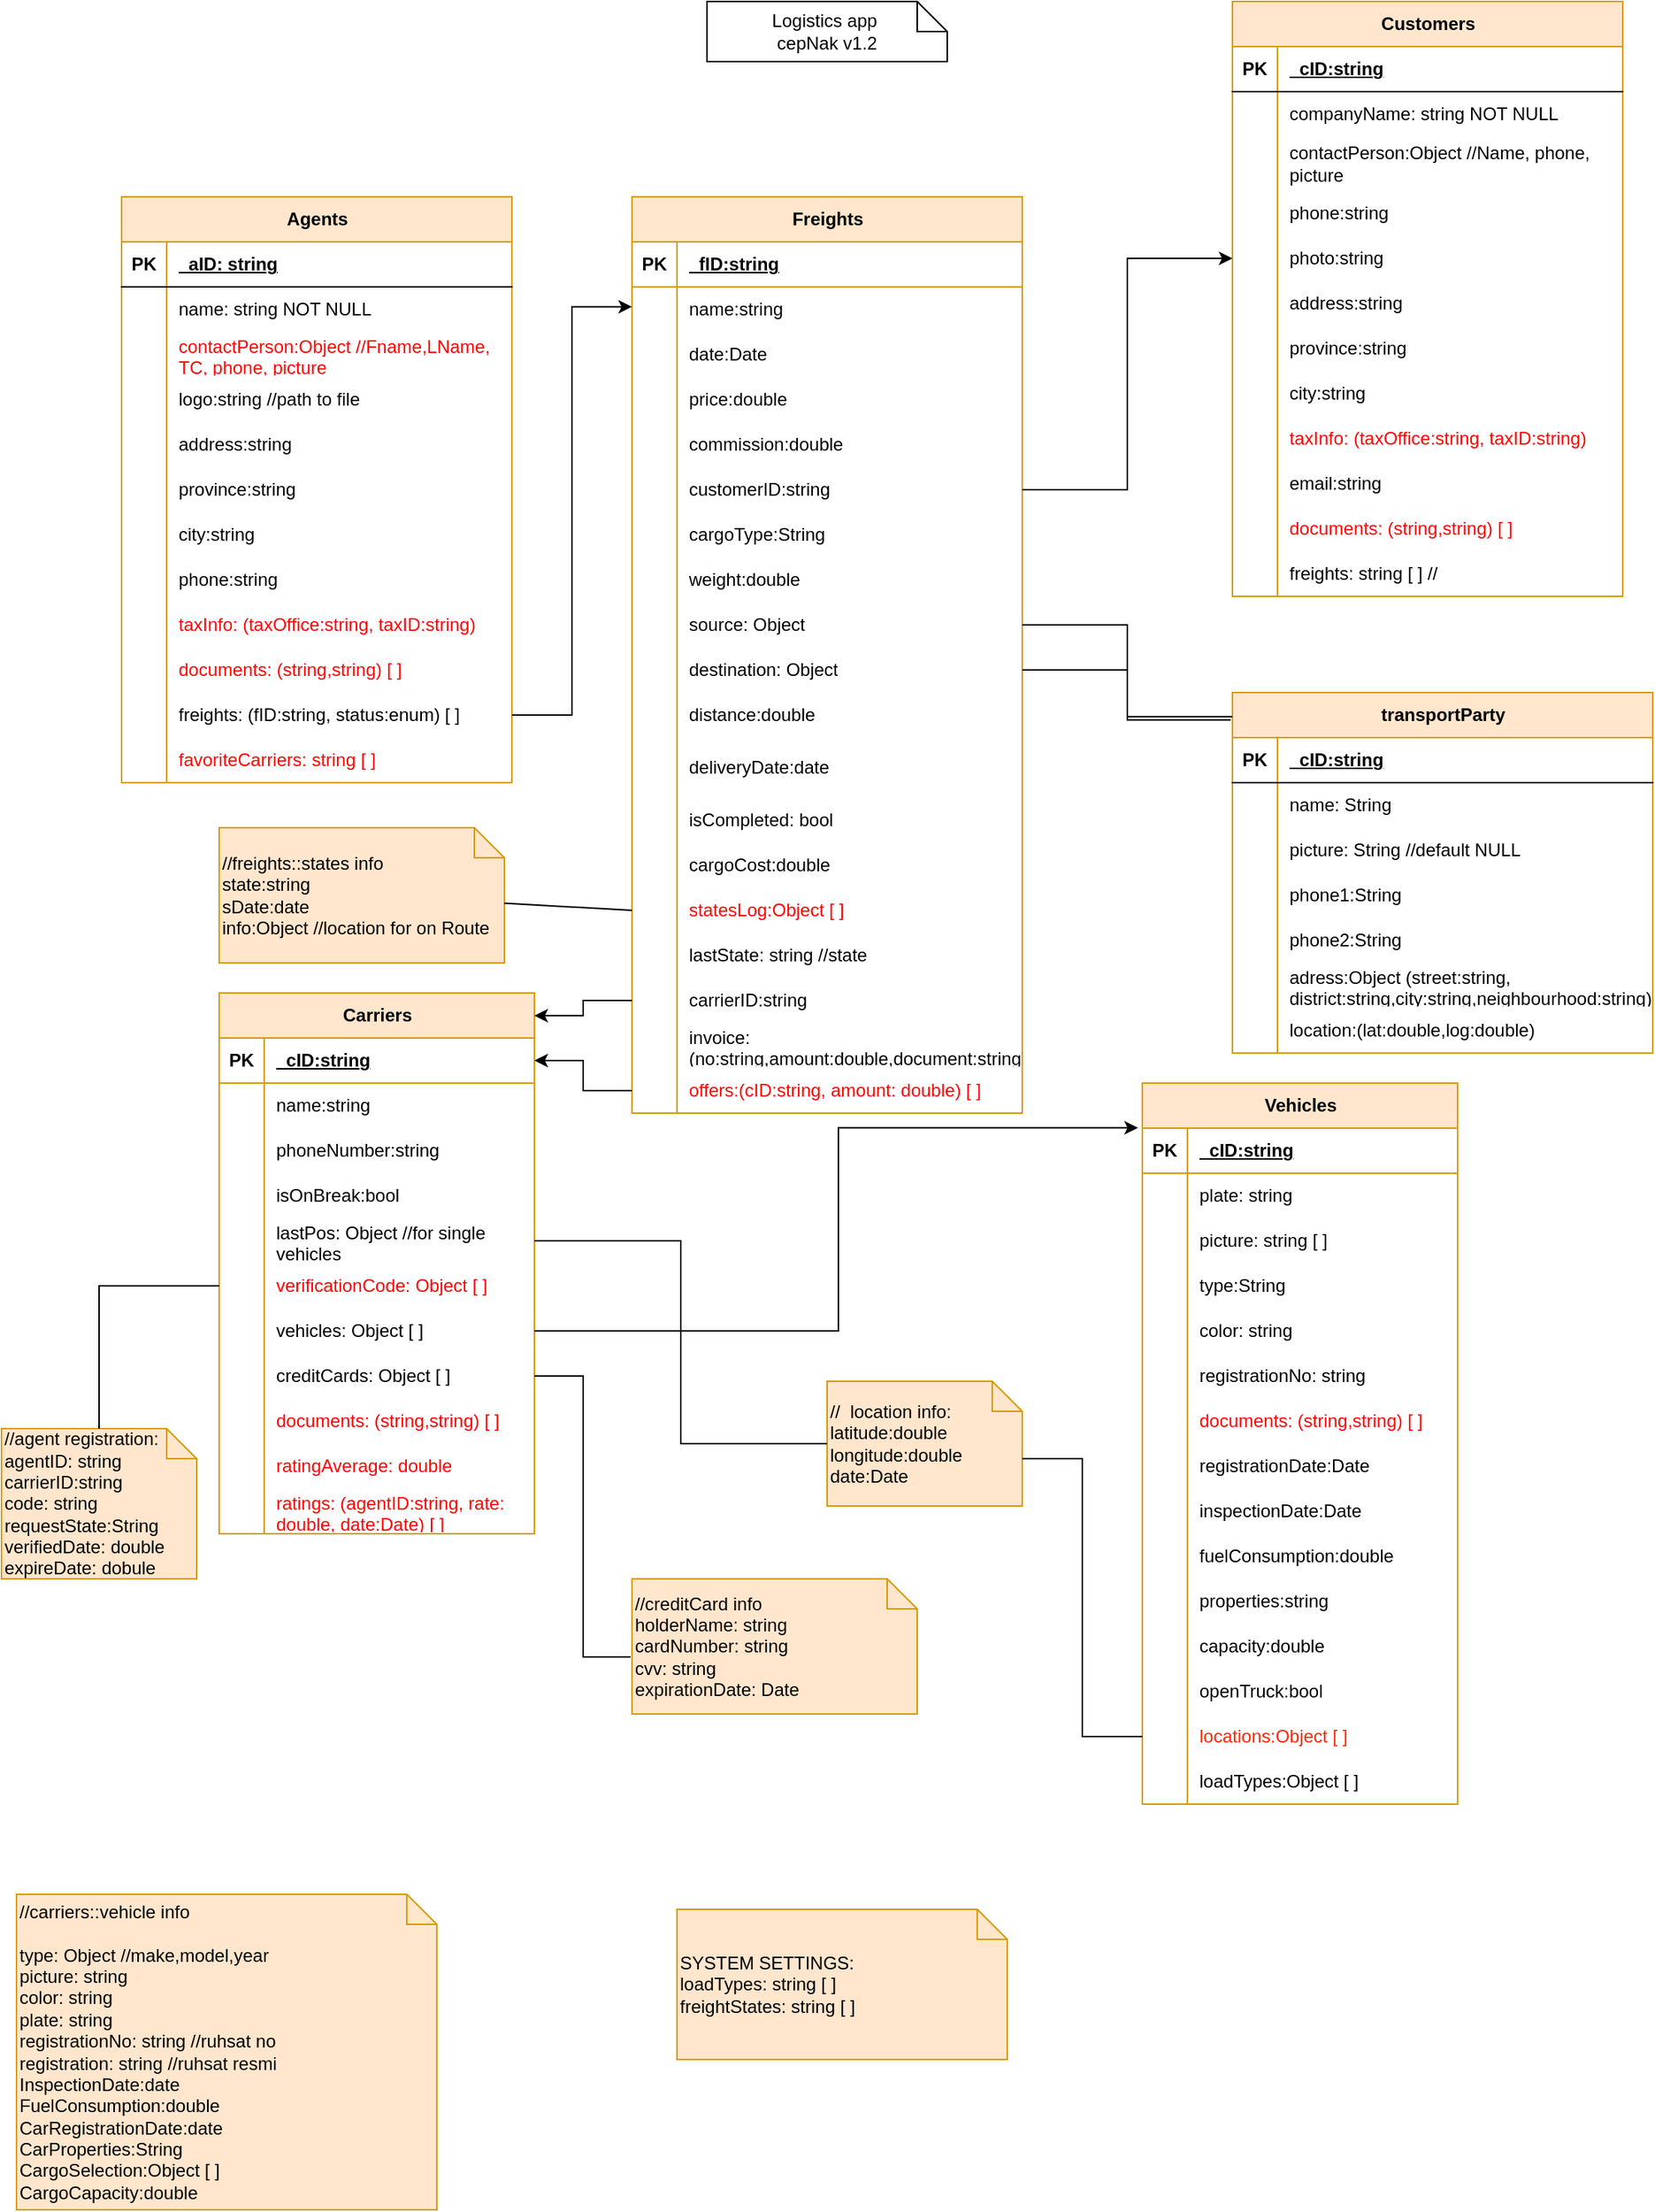 <mxfile version="22.1.3" type="google">
  <diagram name="Sayfa -1" id="GM_a__01CHMACgmnRu3G">
    <mxGraphModel grid="1" page="1" gridSize="10" guides="1" tooltips="1" connect="1" arrows="1" fold="1" pageScale="1" pageWidth="1169" pageHeight="1654" math="0" shadow="0">
      <root>
        <mxCell id="0" />
        <mxCell id="1" parent="0" />
        <mxCell id="o50DH5vK2s1su8xFmBfq-1" value="Agents" style="shape=table;startSize=30;container=1;collapsible=1;childLayout=tableLayout;fixedRows=1;rowLines=0;fontStyle=1;align=center;resizeLast=1;html=1;fillColor=#ffe6cc;strokeColor=#d79b00;" vertex="1" parent="1">
          <mxGeometry x="-1080" y="140" width="260" height="390" as="geometry" />
        </mxCell>
        <mxCell id="o50DH5vK2s1su8xFmBfq-2" value="" style="shape=tableRow;horizontal=0;startSize=0;swimlaneHead=0;swimlaneBody=0;fillColor=none;collapsible=0;dropTarget=0;points=[[0,0.5],[1,0.5]];portConstraint=eastwest;top=0;left=0;right=0;bottom=1;" vertex="1" parent="o50DH5vK2s1su8xFmBfq-1">
          <mxGeometry y="30" width="260" height="30" as="geometry" />
        </mxCell>
        <mxCell id="o50DH5vK2s1su8xFmBfq-3" value="PK" style="shape=partialRectangle;connectable=0;fillColor=none;top=0;left=0;bottom=0;right=0;fontStyle=1;overflow=hidden;whiteSpace=wrap;html=1;" vertex="1" parent="o50DH5vK2s1su8xFmBfq-2">
          <mxGeometry width="30" height="30" as="geometry">
            <mxRectangle width="30" height="30" as="alternateBounds" />
          </mxGeometry>
        </mxCell>
        <mxCell id="o50DH5vK2s1su8xFmBfq-4" value="_aID: string" style="shape=partialRectangle;connectable=0;fillColor=none;top=0;left=0;bottom=0;right=0;align=left;spacingLeft=6;fontStyle=5;overflow=hidden;whiteSpace=wrap;html=1;" vertex="1" parent="o50DH5vK2s1su8xFmBfq-2">
          <mxGeometry x="30" width="230" height="30" as="geometry">
            <mxRectangle width="230" height="30" as="alternateBounds" />
          </mxGeometry>
        </mxCell>
        <mxCell id="o50DH5vK2s1su8xFmBfq-5" value="" style="shape=tableRow;horizontal=0;startSize=0;swimlaneHead=0;swimlaneBody=0;fillColor=none;collapsible=0;dropTarget=0;points=[[0,0.5],[1,0.5]];portConstraint=eastwest;top=0;left=0;right=0;bottom=0;" vertex="1" parent="o50DH5vK2s1su8xFmBfq-1">
          <mxGeometry y="60" width="260" height="30" as="geometry" />
        </mxCell>
        <mxCell id="o50DH5vK2s1su8xFmBfq-6" value="" style="shape=partialRectangle;connectable=0;fillColor=none;top=0;left=0;bottom=0;right=0;editable=1;overflow=hidden;whiteSpace=wrap;html=1;" vertex="1" parent="o50DH5vK2s1su8xFmBfq-5">
          <mxGeometry width="30" height="30" as="geometry">
            <mxRectangle width="30" height="30" as="alternateBounds" />
          </mxGeometry>
        </mxCell>
        <mxCell id="o50DH5vK2s1su8xFmBfq-7" value="name: string NOT NULL" style="shape=partialRectangle;connectable=0;fillColor=none;top=0;left=0;bottom=0;right=0;align=left;spacingLeft=6;overflow=hidden;whiteSpace=wrap;html=1;" vertex="1" parent="o50DH5vK2s1su8xFmBfq-5">
          <mxGeometry x="30" width="230" height="30" as="geometry">
            <mxRectangle width="230" height="30" as="alternateBounds" />
          </mxGeometry>
        </mxCell>
        <mxCell id="o50DH5vK2s1su8xFmBfq-8" value="" style="shape=tableRow;horizontal=0;startSize=0;swimlaneHead=0;swimlaneBody=0;fillColor=none;collapsible=0;dropTarget=0;points=[[0,0.5],[1,0.5]];portConstraint=eastwest;top=0;left=0;right=0;bottom=0;" vertex="1" parent="o50DH5vK2s1su8xFmBfq-1">
          <mxGeometry y="90" width="260" height="30" as="geometry" />
        </mxCell>
        <mxCell id="o50DH5vK2s1su8xFmBfq-9" value="" style="shape=partialRectangle;connectable=0;fillColor=none;top=0;left=0;bottom=0;right=0;editable=1;overflow=hidden;whiteSpace=wrap;html=1;" vertex="1" parent="o50DH5vK2s1su8xFmBfq-8">
          <mxGeometry width="30" height="30" as="geometry">
            <mxRectangle width="30" height="30" as="alternateBounds" />
          </mxGeometry>
        </mxCell>
        <mxCell id="o50DH5vK2s1su8xFmBfq-10" value="&lt;font color=&quot;#ff0000&quot;&gt;contactPerson:Object //Fname,LName, TC, phone, picture&lt;/font&gt;" style="shape=partialRectangle;connectable=0;fillColor=none;top=0;left=0;bottom=0;right=0;align=left;spacingLeft=6;overflow=hidden;whiteSpace=wrap;html=1;" vertex="1" parent="o50DH5vK2s1su8xFmBfq-8">
          <mxGeometry x="30" width="230" height="30" as="geometry">
            <mxRectangle width="230" height="30" as="alternateBounds" />
          </mxGeometry>
        </mxCell>
        <mxCell id="o50DH5vK2s1su8xFmBfq-77" value="" style="shape=tableRow;horizontal=0;startSize=0;swimlaneHead=0;swimlaneBody=0;fillColor=none;collapsible=0;dropTarget=0;points=[[0,0.5],[1,0.5]];portConstraint=eastwest;top=0;left=0;right=0;bottom=0;" vertex="1" parent="o50DH5vK2s1su8xFmBfq-1">
          <mxGeometry y="120" width="260" height="30" as="geometry" />
        </mxCell>
        <mxCell id="o50DH5vK2s1su8xFmBfq-78" value="" style="shape=partialRectangle;connectable=0;fillColor=none;top=0;left=0;bottom=0;right=0;editable=1;overflow=hidden;whiteSpace=wrap;html=1;" vertex="1" parent="o50DH5vK2s1su8xFmBfq-77">
          <mxGeometry width="30" height="30" as="geometry">
            <mxRectangle width="30" height="30" as="alternateBounds" />
          </mxGeometry>
        </mxCell>
        <mxCell id="o50DH5vK2s1su8xFmBfq-79" value="logo:string //path to file" style="shape=partialRectangle;connectable=0;fillColor=none;top=0;left=0;bottom=0;right=0;align=left;spacingLeft=6;overflow=hidden;whiteSpace=wrap;html=1;" vertex="1" parent="o50DH5vK2s1su8xFmBfq-77">
          <mxGeometry x="30" width="230" height="30" as="geometry">
            <mxRectangle width="230" height="30" as="alternateBounds" />
          </mxGeometry>
        </mxCell>
        <mxCell id="o50DH5vK2s1su8xFmBfq-11" value="" style="shape=tableRow;horizontal=0;startSize=0;swimlaneHead=0;swimlaneBody=0;fillColor=none;collapsible=0;dropTarget=0;points=[[0,0.5],[1,0.5]];portConstraint=eastwest;top=0;left=0;right=0;bottom=0;" vertex="1" parent="o50DH5vK2s1su8xFmBfq-1">
          <mxGeometry y="150" width="260" height="30" as="geometry" />
        </mxCell>
        <mxCell id="o50DH5vK2s1su8xFmBfq-12" value="" style="shape=partialRectangle;connectable=0;fillColor=none;top=0;left=0;bottom=0;right=0;editable=1;overflow=hidden;whiteSpace=wrap;html=1;" vertex="1" parent="o50DH5vK2s1su8xFmBfq-11">
          <mxGeometry width="30" height="30" as="geometry">
            <mxRectangle width="30" height="30" as="alternateBounds" />
          </mxGeometry>
        </mxCell>
        <mxCell id="o50DH5vK2s1su8xFmBfq-13" value="address:string" style="shape=partialRectangle;connectable=0;fillColor=none;top=0;left=0;bottom=0;right=0;align=left;spacingLeft=6;overflow=hidden;whiteSpace=wrap;html=1;" vertex="1" parent="o50DH5vK2s1su8xFmBfq-11">
          <mxGeometry x="30" width="230" height="30" as="geometry">
            <mxRectangle width="230" height="30" as="alternateBounds" />
          </mxGeometry>
        </mxCell>
        <mxCell id="o50DH5vK2s1su8xFmBfq-71" value="" style="shape=tableRow;horizontal=0;startSize=0;swimlaneHead=0;swimlaneBody=0;fillColor=none;collapsible=0;dropTarget=0;points=[[0,0.5],[1,0.5]];portConstraint=eastwest;top=0;left=0;right=0;bottom=0;" vertex="1" parent="o50DH5vK2s1su8xFmBfq-1">
          <mxGeometry y="180" width="260" height="30" as="geometry" />
        </mxCell>
        <mxCell id="o50DH5vK2s1su8xFmBfq-72" value="" style="shape=partialRectangle;connectable=0;fillColor=none;top=0;left=0;bottom=0;right=0;editable=1;overflow=hidden;whiteSpace=wrap;html=1;" vertex="1" parent="o50DH5vK2s1su8xFmBfq-71">
          <mxGeometry width="30" height="30" as="geometry">
            <mxRectangle width="30" height="30" as="alternateBounds" />
          </mxGeometry>
        </mxCell>
        <mxCell id="o50DH5vK2s1su8xFmBfq-73" value="province:string" style="shape=partialRectangle;connectable=0;fillColor=none;top=0;left=0;bottom=0;right=0;align=left;spacingLeft=6;overflow=hidden;whiteSpace=wrap;html=1;" vertex="1" parent="o50DH5vK2s1su8xFmBfq-71">
          <mxGeometry x="30" width="230" height="30" as="geometry">
            <mxRectangle width="230" height="30" as="alternateBounds" />
          </mxGeometry>
        </mxCell>
        <mxCell id="o50DH5vK2s1su8xFmBfq-74" value="" style="shape=tableRow;horizontal=0;startSize=0;swimlaneHead=0;swimlaneBody=0;fillColor=none;collapsible=0;dropTarget=0;points=[[0,0.5],[1,0.5]];portConstraint=eastwest;top=0;left=0;right=0;bottom=0;" vertex="1" parent="o50DH5vK2s1su8xFmBfq-1">
          <mxGeometry y="210" width="260" height="30" as="geometry" />
        </mxCell>
        <mxCell id="o50DH5vK2s1su8xFmBfq-75" value="&lt;br/&gt;" style="shape=partialRectangle;connectable=0;fillColor=none;top=0;left=0;bottom=0;right=0;editable=1;overflow=hidden;whiteSpace=wrap;html=1;" vertex="1" parent="o50DH5vK2s1su8xFmBfq-74">
          <mxGeometry width="30" height="30" as="geometry">
            <mxRectangle width="30" height="30" as="alternateBounds" />
          </mxGeometry>
        </mxCell>
        <mxCell id="o50DH5vK2s1su8xFmBfq-76" value="city:string" style="shape=partialRectangle;connectable=0;fillColor=none;top=0;left=0;bottom=0;right=0;align=left;spacingLeft=6;overflow=hidden;whiteSpace=wrap;html=1;" vertex="1" parent="o50DH5vK2s1su8xFmBfq-74">
          <mxGeometry x="30" width="230" height="30" as="geometry">
            <mxRectangle width="230" height="30" as="alternateBounds" />
          </mxGeometry>
        </mxCell>
        <mxCell id="o50DH5vK2s1su8xFmBfq-83" value="" style="shape=tableRow;horizontal=0;startSize=0;swimlaneHead=0;swimlaneBody=0;fillColor=none;collapsible=0;dropTarget=0;points=[[0,0.5],[1,0.5]];portConstraint=eastwest;top=0;left=0;right=0;bottom=0;" vertex="1" parent="o50DH5vK2s1su8xFmBfq-1">
          <mxGeometry y="240" width="260" height="30" as="geometry" />
        </mxCell>
        <mxCell id="o50DH5vK2s1su8xFmBfq-84" value="&lt;br/&gt;" style="shape=partialRectangle;connectable=0;fillColor=none;top=0;left=0;bottom=0;right=0;editable=1;overflow=hidden;whiteSpace=wrap;html=1;" vertex="1" parent="o50DH5vK2s1su8xFmBfq-83">
          <mxGeometry width="30" height="30" as="geometry">
            <mxRectangle width="30" height="30" as="alternateBounds" />
          </mxGeometry>
        </mxCell>
        <mxCell id="o50DH5vK2s1su8xFmBfq-85" value="phone:string" style="shape=partialRectangle;connectable=0;fillColor=none;top=0;left=0;bottom=0;right=0;align=left;spacingLeft=6;overflow=hidden;whiteSpace=wrap;html=1;" vertex="1" parent="o50DH5vK2s1su8xFmBfq-83">
          <mxGeometry x="30" width="230" height="30" as="geometry">
            <mxRectangle width="230" height="30" as="alternateBounds" />
          </mxGeometry>
        </mxCell>
        <mxCell id="o50DH5vK2s1su8xFmBfq-80" value="" style="shape=tableRow;horizontal=0;startSize=0;swimlaneHead=0;swimlaneBody=0;fillColor=none;collapsible=0;dropTarget=0;points=[[0,0.5],[1,0.5]];portConstraint=eastwest;top=0;left=0;right=0;bottom=0;" vertex="1" parent="o50DH5vK2s1su8xFmBfq-1">
          <mxGeometry y="270" width="260" height="30" as="geometry" />
        </mxCell>
        <mxCell id="o50DH5vK2s1su8xFmBfq-81" value="&lt;br/&gt;" style="shape=partialRectangle;connectable=0;fillColor=none;top=0;left=0;bottom=0;right=0;editable=1;overflow=hidden;whiteSpace=wrap;html=1;" vertex="1" parent="o50DH5vK2s1su8xFmBfq-80">
          <mxGeometry width="30" height="30" as="geometry">
            <mxRectangle width="30" height="30" as="alternateBounds" />
          </mxGeometry>
        </mxCell>
        <mxCell id="o50DH5vK2s1su8xFmBfq-82" value="&lt;font color=&quot;#ff0000&quot;&gt;taxInfo: (taxOffice:string, taxID:string)&lt;/font&gt;" style="shape=partialRectangle;connectable=0;fillColor=none;top=0;left=0;bottom=0;right=0;align=left;spacingLeft=6;overflow=hidden;whiteSpace=wrap;html=1;" vertex="1" parent="o50DH5vK2s1su8xFmBfq-80">
          <mxGeometry x="30" width="230" height="30" as="geometry">
            <mxRectangle width="230" height="30" as="alternateBounds" />
          </mxGeometry>
        </mxCell>
        <mxCell id="dtOEaZ7rbLRQVM6c3AeH-62" value="" style="shape=tableRow;horizontal=0;startSize=0;swimlaneHead=0;swimlaneBody=0;fillColor=none;collapsible=0;dropTarget=0;points=[[0,0.5],[1,0.5]];portConstraint=eastwest;top=0;left=0;right=0;bottom=0;" vertex="1" parent="o50DH5vK2s1su8xFmBfq-1">
          <mxGeometry y="300" width="260" height="30" as="geometry" />
        </mxCell>
        <mxCell id="dtOEaZ7rbLRQVM6c3AeH-63" value="&lt;br/&gt;" style="shape=partialRectangle;connectable=0;fillColor=none;top=0;left=0;bottom=0;right=0;editable=1;overflow=hidden;whiteSpace=wrap;html=1;" vertex="1" parent="dtOEaZ7rbLRQVM6c3AeH-62">
          <mxGeometry width="30" height="30" as="geometry">
            <mxRectangle width="30" height="30" as="alternateBounds" />
          </mxGeometry>
        </mxCell>
        <mxCell id="dtOEaZ7rbLRQVM6c3AeH-64" value="&lt;font color=&quot;#ff0000&quot;&gt;documents: (string,string) [ ]&lt;/font&gt;" style="shape=partialRectangle;connectable=0;fillColor=none;top=0;left=0;bottom=0;right=0;align=left;spacingLeft=6;overflow=hidden;whiteSpace=wrap;html=1;" vertex="1" parent="dtOEaZ7rbLRQVM6c3AeH-62">
          <mxGeometry x="30" width="230" height="30" as="geometry">
            <mxRectangle width="230" height="30" as="alternateBounds" />
          </mxGeometry>
        </mxCell>
        <mxCell id="o50DH5vK2s1su8xFmBfq-111" value="" style="shape=tableRow;horizontal=0;startSize=0;swimlaneHead=0;swimlaneBody=0;fillColor=none;collapsible=0;dropTarget=0;points=[[0,0.5],[1,0.5]];portConstraint=eastwest;top=0;left=0;right=0;bottom=0;" vertex="1" parent="o50DH5vK2s1su8xFmBfq-1">
          <mxGeometry y="330" width="260" height="30" as="geometry" />
        </mxCell>
        <mxCell id="o50DH5vK2s1su8xFmBfq-112" value="" style="shape=partialRectangle;connectable=0;fillColor=none;top=0;left=0;bottom=0;right=0;editable=1;overflow=hidden;whiteSpace=wrap;html=1;" vertex="1" parent="o50DH5vK2s1su8xFmBfq-111">
          <mxGeometry width="30" height="30" as="geometry">
            <mxRectangle width="30" height="30" as="alternateBounds" />
          </mxGeometry>
        </mxCell>
        <mxCell id="o50DH5vK2s1su8xFmBfq-113" value="freights: (fID:string, status:enum) [ ]" style="shape=partialRectangle;connectable=0;fillColor=none;top=0;left=0;bottom=0;right=0;align=left;spacingLeft=6;overflow=hidden;whiteSpace=wrap;html=1;" vertex="1" parent="o50DH5vK2s1su8xFmBfq-111">
          <mxGeometry x="30" width="230" height="30" as="geometry">
            <mxRectangle width="230" height="30" as="alternateBounds" />
          </mxGeometry>
        </mxCell>
        <mxCell id="dtOEaZ7rbLRQVM6c3AeH-36" value="" style="shape=tableRow;horizontal=0;startSize=0;swimlaneHead=0;swimlaneBody=0;fillColor=none;collapsible=0;dropTarget=0;points=[[0,0.5],[1,0.5]];portConstraint=eastwest;top=0;left=0;right=0;bottom=0;" vertex="1" parent="o50DH5vK2s1su8xFmBfq-1">
          <mxGeometry y="360" width="260" height="30" as="geometry" />
        </mxCell>
        <mxCell id="dtOEaZ7rbLRQVM6c3AeH-37" value="&lt;br/&gt;" style="shape=partialRectangle;connectable=0;fillColor=none;top=0;left=0;bottom=0;right=0;editable=1;overflow=hidden;whiteSpace=wrap;html=1;" vertex="1" parent="dtOEaZ7rbLRQVM6c3AeH-36">
          <mxGeometry width="30" height="30" as="geometry">
            <mxRectangle width="30" height="30" as="alternateBounds" />
          </mxGeometry>
        </mxCell>
        <mxCell id="dtOEaZ7rbLRQVM6c3AeH-38" value="&lt;font color=&quot;#ff0000&quot;&gt;favoriteCarriers: string [ ]&lt;/font&gt;" style="shape=partialRectangle;connectable=0;fillColor=none;top=0;left=0;bottom=0;right=0;align=left;spacingLeft=6;overflow=hidden;whiteSpace=wrap;html=1;" vertex="1" parent="dtOEaZ7rbLRQVM6c3AeH-36">
          <mxGeometry x="30" width="230" height="30" as="geometry">
            <mxRectangle width="230" height="30" as="alternateBounds" />
          </mxGeometry>
        </mxCell>
        <mxCell id="o50DH5vK2s1su8xFmBfq-40" value="Carriers" style="shape=table;startSize=30;container=1;collapsible=1;childLayout=tableLayout;fixedRows=1;rowLines=0;fontStyle=1;align=center;resizeLast=1;html=1;strokeColor=#d79b00;fontFamily=Helvetica;fontSize=12;fontColor=default;fillColor=#ffe6cc;" vertex="1" parent="1">
          <mxGeometry x="-1015" y="670" width="210" height="360" as="geometry" />
        </mxCell>
        <mxCell id="o50DH5vK2s1su8xFmBfq-41" value="" style="shape=tableRow;horizontal=0;startSize=0;swimlaneHead=0;swimlaneBody=0;fillColor=none;collapsible=0;dropTarget=0;points=[[0,0.5],[1,0.5]];portConstraint=eastwest;top=0;left=0;right=0;bottom=1;strokeColor=#d79b00;fontFamily=Helvetica;fontSize=12;fontColor=default;html=1;" vertex="1" parent="o50DH5vK2s1su8xFmBfq-40">
          <mxGeometry y="30" width="210" height="30" as="geometry" />
        </mxCell>
        <mxCell id="o50DH5vK2s1su8xFmBfq-42" value="PK" style="shape=partialRectangle;connectable=0;fillColor=none;top=0;left=0;bottom=0;right=0;fontStyle=1;overflow=hidden;whiteSpace=wrap;html=1;strokeColor=#d79b00;fontFamily=Helvetica;fontSize=12;fontColor=default;startSize=30;" vertex="1" parent="o50DH5vK2s1su8xFmBfq-41">
          <mxGeometry width="30" height="30" as="geometry">
            <mxRectangle width="30" height="30" as="alternateBounds" />
          </mxGeometry>
        </mxCell>
        <mxCell id="o50DH5vK2s1su8xFmBfq-43" value="_cID:string" style="shape=partialRectangle;connectable=0;fillColor=none;top=0;left=0;bottom=0;right=0;align=left;spacingLeft=6;fontStyle=5;overflow=hidden;whiteSpace=wrap;html=1;strokeColor=#d79b00;fontFamily=Helvetica;fontSize=12;fontColor=default;startSize=30;" vertex="1" parent="o50DH5vK2s1su8xFmBfq-41">
          <mxGeometry x="30" width="180" height="30" as="geometry">
            <mxRectangle width="180" height="30" as="alternateBounds" />
          </mxGeometry>
        </mxCell>
        <mxCell id="o50DH5vK2s1su8xFmBfq-44" value="" style="shape=tableRow;horizontal=0;startSize=0;swimlaneHead=0;swimlaneBody=0;fillColor=none;collapsible=0;dropTarget=0;points=[[0,0.5],[1,0.5]];portConstraint=eastwest;top=0;left=0;right=0;bottom=0;strokeColor=#d79b00;fontFamily=Helvetica;fontSize=12;fontColor=default;html=1;" vertex="1" parent="o50DH5vK2s1su8xFmBfq-40">
          <mxGeometry y="60" width="210" height="30" as="geometry" />
        </mxCell>
        <mxCell id="o50DH5vK2s1su8xFmBfq-45" value="" style="shape=partialRectangle;connectable=0;fillColor=none;top=0;left=0;bottom=0;right=0;editable=1;overflow=hidden;whiteSpace=wrap;html=1;strokeColor=#d79b00;fontFamily=Helvetica;fontSize=12;fontColor=default;startSize=30;" vertex="1" parent="o50DH5vK2s1su8xFmBfq-44">
          <mxGeometry width="30" height="30" as="geometry">
            <mxRectangle width="30" height="30" as="alternateBounds" />
          </mxGeometry>
        </mxCell>
        <mxCell id="o50DH5vK2s1su8xFmBfq-46" value="name:string" style="shape=partialRectangle;connectable=0;fillColor=none;top=0;left=0;bottom=0;right=0;align=left;spacingLeft=6;overflow=hidden;whiteSpace=wrap;html=1;strokeColor=#d79b00;fontFamily=Helvetica;fontSize=12;fontColor=default;startSize=30;" vertex="1" parent="o50DH5vK2s1su8xFmBfq-44">
          <mxGeometry x="30" width="180" height="30" as="geometry">
            <mxRectangle width="180" height="30" as="alternateBounds" />
          </mxGeometry>
        </mxCell>
        <mxCell id="o50DH5vK2s1su8xFmBfq-47" value="" style="shape=tableRow;horizontal=0;startSize=0;swimlaneHead=0;swimlaneBody=0;fillColor=none;collapsible=0;dropTarget=0;points=[[0,0.5],[1,0.5]];portConstraint=eastwest;top=0;left=0;right=0;bottom=0;strokeColor=#d79b00;fontFamily=Helvetica;fontSize=12;fontColor=default;html=1;" vertex="1" parent="o50DH5vK2s1su8xFmBfq-40">
          <mxGeometry y="90" width="210" height="30" as="geometry" />
        </mxCell>
        <mxCell id="o50DH5vK2s1su8xFmBfq-48" value="" style="shape=partialRectangle;connectable=0;fillColor=none;top=0;left=0;bottom=0;right=0;editable=1;overflow=hidden;whiteSpace=wrap;html=1;strokeColor=#d79b00;fontFamily=Helvetica;fontSize=12;fontColor=default;startSize=30;" vertex="1" parent="o50DH5vK2s1su8xFmBfq-47">
          <mxGeometry width="30" height="30" as="geometry">
            <mxRectangle width="30" height="30" as="alternateBounds" />
          </mxGeometry>
        </mxCell>
        <mxCell id="o50DH5vK2s1su8xFmBfq-49" value="phoneNumber:string" style="shape=partialRectangle;connectable=0;fillColor=none;top=0;left=0;bottom=0;right=0;align=left;spacingLeft=6;overflow=hidden;whiteSpace=wrap;html=1;strokeColor=#d79b00;fontFamily=Helvetica;fontSize=12;fontColor=default;startSize=30;" vertex="1" parent="o50DH5vK2s1su8xFmBfq-47">
          <mxGeometry x="30" width="180" height="30" as="geometry">
            <mxRectangle width="180" height="30" as="alternateBounds" />
          </mxGeometry>
        </mxCell>
        <mxCell id="3bujCkTI3dHCWaHLoJvc-17" value="" style="shape=tableRow;horizontal=0;startSize=0;swimlaneHead=0;swimlaneBody=0;fillColor=none;collapsible=0;dropTarget=0;points=[[0,0.5],[1,0.5]];portConstraint=eastwest;top=0;left=0;right=0;bottom=0;strokeColor=#d79b00;fontFamily=Helvetica;fontSize=12;fontColor=default;html=1;" vertex="1" parent="o50DH5vK2s1su8xFmBfq-40">
          <mxGeometry y="120" width="210" height="30" as="geometry" />
        </mxCell>
        <mxCell id="3bujCkTI3dHCWaHLoJvc-18" value="" style="shape=partialRectangle;connectable=0;fillColor=none;top=0;left=0;bottom=0;right=0;editable=1;overflow=hidden;whiteSpace=wrap;html=1;strokeColor=#d79b00;fontFamily=Helvetica;fontSize=12;fontColor=default;startSize=30;" vertex="1" parent="3bujCkTI3dHCWaHLoJvc-17">
          <mxGeometry width="30" height="30" as="geometry">
            <mxRectangle width="30" height="30" as="alternateBounds" />
          </mxGeometry>
        </mxCell>
        <mxCell id="3bujCkTI3dHCWaHLoJvc-19" value="isOnBreak:bool" style="shape=partialRectangle;connectable=0;fillColor=none;top=0;left=0;bottom=0;right=0;align=left;spacingLeft=6;overflow=hidden;whiteSpace=wrap;html=1;strokeColor=#d79b00;fontFamily=Helvetica;fontSize=12;fontColor=default;startSize=30;" vertex="1" parent="3bujCkTI3dHCWaHLoJvc-17">
          <mxGeometry x="30" width="180" height="30" as="geometry">
            <mxRectangle width="180" height="30" as="alternateBounds" />
          </mxGeometry>
        </mxCell>
        <mxCell id="3bujCkTI3dHCWaHLoJvc-30" value="" style="shape=tableRow;horizontal=0;startSize=0;swimlaneHead=0;swimlaneBody=0;fillColor=none;collapsible=0;dropTarget=0;points=[[0,0.5],[1,0.5]];portConstraint=eastwest;top=0;left=0;right=0;bottom=0;strokeColor=#d79b00;fontFamily=Helvetica;fontSize=12;fontColor=default;html=1;" vertex="1" parent="o50DH5vK2s1su8xFmBfq-40">
          <mxGeometry y="150" width="210" height="30" as="geometry" />
        </mxCell>
        <mxCell id="3bujCkTI3dHCWaHLoJvc-31" value="" style="shape=partialRectangle;connectable=0;fillColor=none;top=0;left=0;bottom=0;right=0;editable=1;overflow=hidden;whiteSpace=wrap;html=1;strokeColor=#d79b00;fontFamily=Helvetica;fontSize=12;fontColor=default;startSize=30;" vertex="1" parent="3bujCkTI3dHCWaHLoJvc-30">
          <mxGeometry width="30" height="30" as="geometry">
            <mxRectangle width="30" height="30" as="alternateBounds" />
          </mxGeometry>
        </mxCell>
        <mxCell id="3bujCkTI3dHCWaHLoJvc-32" value="lastPos: Object //for single vehicles" style="shape=partialRectangle;connectable=0;fillColor=none;top=0;left=0;bottom=0;right=0;align=left;spacingLeft=6;overflow=hidden;whiteSpace=wrap;html=1;strokeColor=#d79b00;fontFamily=Helvetica;fontSize=12;fontColor=default;startSize=30;" vertex="1" parent="3bujCkTI3dHCWaHLoJvc-30">
          <mxGeometry x="30" width="180" height="30" as="geometry">
            <mxRectangle width="180" height="30" as="alternateBounds" />
          </mxGeometry>
        </mxCell>
        <mxCell id="J0R7kB1mFaKwn7ts1AGc-1" value="" style="shape=tableRow;horizontal=0;startSize=0;swimlaneHead=0;swimlaneBody=0;fillColor=none;collapsible=0;dropTarget=0;points=[[0,0.5],[1,0.5]];portConstraint=eastwest;top=0;left=0;right=0;bottom=0;strokeColor=#d79b00;fontFamily=Helvetica;fontSize=12;fontColor=default;html=1;" vertex="1" parent="o50DH5vK2s1su8xFmBfq-40">
          <mxGeometry y="180" width="210" height="30" as="geometry" />
        </mxCell>
        <mxCell id="J0R7kB1mFaKwn7ts1AGc-2" value="" style="shape=partialRectangle;connectable=0;fillColor=none;top=0;left=0;bottom=0;right=0;editable=1;overflow=hidden;whiteSpace=wrap;html=1;strokeColor=#d79b00;fontFamily=Helvetica;fontSize=12;fontColor=default;startSize=30;" vertex="1" parent="J0R7kB1mFaKwn7ts1AGc-1">
          <mxGeometry width="30" height="30" as="geometry">
            <mxRectangle width="30" height="30" as="alternateBounds" />
          </mxGeometry>
        </mxCell>
        <mxCell id="J0R7kB1mFaKwn7ts1AGc-3" value="&lt;font color=&quot;#ff0000&quot;&gt;verificationCode: Object [ ]&lt;/font&gt;" style="shape=partialRectangle;connectable=0;fillColor=none;top=0;left=0;bottom=0;right=0;align=left;spacingLeft=6;overflow=hidden;whiteSpace=wrap;html=1;strokeColor=#d79b00;fontFamily=Helvetica;fontSize=12;fontColor=default;startSize=30;" vertex="1" parent="J0R7kB1mFaKwn7ts1AGc-1">
          <mxGeometry x="30" width="180" height="30" as="geometry">
            <mxRectangle width="180" height="30" as="alternateBounds" />
          </mxGeometry>
        </mxCell>
        <mxCell id="o50DH5vK2s1su8xFmBfq-50" value="" style="shape=tableRow;horizontal=0;startSize=0;swimlaneHead=0;swimlaneBody=0;fillColor=none;collapsible=0;dropTarget=0;points=[[0,0.5],[1,0.5]];portConstraint=eastwest;top=0;left=0;right=0;bottom=0;strokeColor=#d79b00;fontFamily=Helvetica;fontSize=12;fontColor=default;html=1;" vertex="1" parent="o50DH5vK2s1su8xFmBfq-40">
          <mxGeometry y="210" width="210" height="30" as="geometry" />
        </mxCell>
        <mxCell id="o50DH5vK2s1su8xFmBfq-51" value="" style="shape=partialRectangle;connectable=0;fillColor=none;top=0;left=0;bottom=0;right=0;editable=1;overflow=hidden;whiteSpace=wrap;html=1;strokeColor=#d79b00;fontFamily=Helvetica;fontSize=12;fontColor=default;startSize=30;" vertex="1" parent="o50DH5vK2s1su8xFmBfq-50">
          <mxGeometry width="30" height="30" as="geometry">
            <mxRectangle width="30" height="30" as="alternateBounds" />
          </mxGeometry>
        </mxCell>
        <mxCell id="o50DH5vK2s1su8xFmBfq-52" value="vehicles: Object [ ]" style="shape=partialRectangle;connectable=0;fillColor=none;top=0;left=0;bottom=0;right=0;align=left;spacingLeft=6;overflow=hidden;whiteSpace=wrap;html=1;strokeColor=#d79b00;fontFamily=Helvetica;fontSize=12;fontColor=default;startSize=30;" vertex="1" parent="o50DH5vK2s1su8xFmBfq-50">
          <mxGeometry x="30" width="180" height="30" as="geometry">
            <mxRectangle width="180" height="30" as="alternateBounds" />
          </mxGeometry>
        </mxCell>
        <mxCell id="3bujCkTI3dHCWaHLoJvc-33" value="" style="shape=tableRow;horizontal=0;startSize=0;swimlaneHead=0;swimlaneBody=0;fillColor=none;collapsible=0;dropTarget=0;points=[[0,0.5],[1,0.5]];portConstraint=eastwest;top=0;left=0;right=0;bottom=0;strokeColor=#d79b00;fontFamily=Helvetica;fontSize=12;fontColor=default;html=1;" vertex="1" parent="o50DH5vK2s1su8xFmBfq-40">
          <mxGeometry y="240" width="210" height="30" as="geometry" />
        </mxCell>
        <mxCell id="3bujCkTI3dHCWaHLoJvc-34" value="" style="shape=partialRectangle;connectable=0;fillColor=none;top=0;left=0;bottom=0;right=0;editable=1;overflow=hidden;whiteSpace=wrap;html=1;strokeColor=#d79b00;fontFamily=Helvetica;fontSize=12;fontColor=default;startSize=30;" vertex="1" parent="3bujCkTI3dHCWaHLoJvc-33">
          <mxGeometry width="30" height="30" as="geometry">
            <mxRectangle width="30" height="30" as="alternateBounds" />
          </mxGeometry>
        </mxCell>
        <mxCell id="3bujCkTI3dHCWaHLoJvc-35" value="creditCards: Object [ ]" style="shape=partialRectangle;connectable=0;fillColor=none;top=0;left=0;bottom=0;right=0;align=left;spacingLeft=6;overflow=hidden;whiteSpace=wrap;html=1;strokeColor=#d79b00;fontFamily=Helvetica;fontSize=12;fontColor=default;startSize=30;" vertex="1" parent="3bujCkTI3dHCWaHLoJvc-33">
          <mxGeometry x="30" width="180" height="30" as="geometry">
            <mxRectangle width="180" height="30" as="alternateBounds" />
          </mxGeometry>
        </mxCell>
        <mxCell id="dtOEaZ7rbLRQVM6c3AeH-59" value="" style="shape=tableRow;horizontal=0;startSize=0;swimlaneHead=0;swimlaneBody=0;fillColor=none;collapsible=0;dropTarget=0;points=[[0,0.5],[1,0.5]];portConstraint=eastwest;top=0;left=0;right=0;bottom=0;strokeColor=#d79b00;fontFamily=Helvetica;fontSize=12;fontColor=default;html=1;" vertex="1" parent="o50DH5vK2s1su8xFmBfq-40">
          <mxGeometry y="270" width="210" height="30" as="geometry" />
        </mxCell>
        <mxCell id="dtOEaZ7rbLRQVM6c3AeH-60" value="" style="shape=partialRectangle;connectable=0;fillColor=none;top=0;left=0;bottom=0;right=0;editable=1;overflow=hidden;whiteSpace=wrap;html=1;strokeColor=#d79b00;fontFamily=Helvetica;fontSize=12;fontColor=default;startSize=30;" vertex="1" parent="dtOEaZ7rbLRQVM6c3AeH-59">
          <mxGeometry width="30" height="30" as="geometry">
            <mxRectangle width="30" height="30" as="alternateBounds" />
          </mxGeometry>
        </mxCell>
        <mxCell id="dtOEaZ7rbLRQVM6c3AeH-61" value="&lt;font color=&quot;#ff0000&quot;&gt;documents: (string,string) [ ]&lt;/font&gt;" style="shape=partialRectangle;connectable=0;fillColor=none;top=0;left=0;bottom=0;right=0;align=left;spacingLeft=6;overflow=hidden;whiteSpace=wrap;html=1;strokeColor=#d79b00;fontFamily=Helvetica;fontSize=12;fontColor=default;startSize=30;" vertex="1" parent="dtOEaZ7rbLRQVM6c3AeH-59">
          <mxGeometry x="30" width="180" height="30" as="geometry">
            <mxRectangle width="180" height="30" as="alternateBounds" />
          </mxGeometry>
        </mxCell>
        <mxCell id="dtOEaZ7rbLRQVM6c3AeH-43" value="" style="shape=tableRow;horizontal=0;startSize=0;swimlaneHead=0;swimlaneBody=0;fillColor=none;collapsible=0;dropTarget=0;points=[[0,0.5],[1,0.5]];portConstraint=eastwest;top=0;left=0;right=0;bottom=0;strokeColor=#d79b00;fontFamily=Helvetica;fontSize=12;fontColor=default;html=1;" vertex="1" parent="o50DH5vK2s1su8xFmBfq-40">
          <mxGeometry y="300" width="210" height="30" as="geometry" />
        </mxCell>
        <mxCell id="dtOEaZ7rbLRQVM6c3AeH-44" value="" style="shape=partialRectangle;connectable=0;fillColor=none;top=0;left=0;bottom=0;right=0;editable=1;overflow=hidden;whiteSpace=wrap;html=1;strokeColor=#d79b00;fontFamily=Helvetica;fontSize=12;fontColor=default;startSize=30;" vertex="1" parent="dtOEaZ7rbLRQVM6c3AeH-43">
          <mxGeometry width="30" height="30" as="geometry">
            <mxRectangle width="30" height="30" as="alternateBounds" />
          </mxGeometry>
        </mxCell>
        <mxCell id="dtOEaZ7rbLRQVM6c3AeH-45" value="&lt;font color=&quot;#ff0000&quot;&gt;ratingAverage: double&lt;/font&gt;" style="shape=partialRectangle;connectable=0;fillColor=none;top=0;left=0;bottom=0;right=0;align=left;spacingLeft=6;overflow=hidden;whiteSpace=wrap;html=1;strokeColor=#d79b00;fontFamily=Helvetica;fontSize=12;fontColor=default;startSize=30;" vertex="1" parent="dtOEaZ7rbLRQVM6c3AeH-43">
          <mxGeometry x="30" width="180" height="30" as="geometry">
            <mxRectangle width="180" height="30" as="alternateBounds" />
          </mxGeometry>
        </mxCell>
        <mxCell id="dtOEaZ7rbLRQVM6c3AeH-46" value="" style="shape=tableRow;horizontal=0;startSize=0;swimlaneHead=0;swimlaneBody=0;fillColor=none;collapsible=0;dropTarget=0;points=[[0,0.5],[1,0.5]];portConstraint=eastwest;top=0;left=0;right=0;bottom=0;strokeColor=#d79b00;fontFamily=Helvetica;fontSize=12;fontColor=default;html=1;" vertex="1" parent="o50DH5vK2s1su8xFmBfq-40">
          <mxGeometry y="330" width="210" height="30" as="geometry" />
        </mxCell>
        <mxCell id="dtOEaZ7rbLRQVM6c3AeH-47" value="" style="shape=partialRectangle;connectable=0;fillColor=none;top=0;left=0;bottom=0;right=0;editable=1;overflow=hidden;whiteSpace=wrap;html=1;strokeColor=#d79b00;fontFamily=Helvetica;fontSize=12;fontColor=default;startSize=30;" vertex="1" parent="dtOEaZ7rbLRQVM6c3AeH-46">
          <mxGeometry width="30" height="30" as="geometry">
            <mxRectangle width="30" height="30" as="alternateBounds" />
          </mxGeometry>
        </mxCell>
        <mxCell id="dtOEaZ7rbLRQVM6c3AeH-48" value="&lt;font color=&quot;#ff0000&quot;&gt;ratings: (agentID:string, rate: double, date:Date) [ ]&lt;/font&gt;" style="shape=partialRectangle;connectable=0;fillColor=none;top=0;left=0;bottom=0;right=0;align=left;spacingLeft=6;overflow=hidden;whiteSpace=wrap;html=1;strokeColor=#d79b00;fontFamily=Helvetica;fontSize=12;fontColor=default;startSize=30;" vertex="1" parent="dtOEaZ7rbLRQVM6c3AeH-46">
          <mxGeometry x="30" width="180" height="30" as="geometry">
            <mxRectangle width="180" height="30" as="alternateBounds" />
          </mxGeometry>
        </mxCell>
        <mxCell id="o50DH5vK2s1su8xFmBfq-53" value="Freights" style="shape=table;startSize=30;container=1;collapsible=1;childLayout=tableLayout;fixedRows=1;rowLines=0;fontStyle=1;align=center;resizeLast=1;html=1;strokeColor=#d79b00;fontFamily=Helvetica;fontSize=12;fontColor=default;fillColor=#ffe6cc;" vertex="1" parent="1">
          <mxGeometry x="-740" y="140" width="260" height="610" as="geometry" />
        </mxCell>
        <mxCell id="o50DH5vK2s1su8xFmBfq-54" value="" style="shape=tableRow;horizontal=0;startSize=0;swimlaneHead=0;swimlaneBody=0;fillColor=none;collapsible=0;dropTarget=0;points=[[0,0.5],[1,0.5]];portConstraint=eastwest;top=0;left=0;right=0;bottom=1;strokeColor=#d79b00;fontFamily=Helvetica;fontSize=12;fontColor=default;html=1;" vertex="1" parent="o50DH5vK2s1su8xFmBfq-53">
          <mxGeometry y="30" width="260" height="30" as="geometry" />
        </mxCell>
        <mxCell id="o50DH5vK2s1su8xFmBfq-55" value="PK" style="shape=partialRectangle;connectable=0;fillColor=none;top=0;left=0;bottom=0;right=0;fontStyle=1;overflow=hidden;whiteSpace=wrap;html=1;strokeColor=#d79b00;fontFamily=Helvetica;fontSize=12;fontColor=default;startSize=30;" vertex="1" parent="o50DH5vK2s1su8xFmBfq-54">
          <mxGeometry width="30" height="30" as="geometry">
            <mxRectangle width="30" height="30" as="alternateBounds" />
          </mxGeometry>
        </mxCell>
        <mxCell id="o50DH5vK2s1su8xFmBfq-56" value="_fID:string" style="shape=partialRectangle;connectable=0;fillColor=none;top=0;left=0;bottom=0;right=0;align=left;spacingLeft=6;fontStyle=5;overflow=hidden;whiteSpace=wrap;html=1;strokeColor=#d79b00;fontFamily=Helvetica;fontSize=12;fontColor=default;startSize=30;" vertex="1" parent="o50DH5vK2s1su8xFmBfq-54">
          <mxGeometry x="30" width="230" height="30" as="geometry">
            <mxRectangle width="230" height="30" as="alternateBounds" />
          </mxGeometry>
        </mxCell>
        <mxCell id="o50DH5vK2s1su8xFmBfq-57" value="" style="shape=tableRow;horizontal=0;startSize=0;swimlaneHead=0;swimlaneBody=0;fillColor=none;collapsible=0;dropTarget=0;points=[[0,0.5],[1,0.5]];portConstraint=eastwest;top=0;left=0;right=0;bottom=0;strokeColor=#d79b00;fontFamily=Helvetica;fontSize=12;fontColor=default;html=1;" vertex="1" parent="o50DH5vK2s1su8xFmBfq-53">
          <mxGeometry y="60" width="260" height="30" as="geometry" />
        </mxCell>
        <mxCell id="o50DH5vK2s1su8xFmBfq-58" value="" style="shape=partialRectangle;connectable=0;fillColor=none;top=0;left=0;bottom=0;right=0;editable=1;overflow=hidden;whiteSpace=wrap;html=1;strokeColor=#d79b00;fontFamily=Helvetica;fontSize=12;fontColor=default;startSize=30;" vertex="1" parent="o50DH5vK2s1su8xFmBfq-57">
          <mxGeometry width="30" height="30" as="geometry">
            <mxRectangle width="30" height="30" as="alternateBounds" />
          </mxGeometry>
        </mxCell>
        <mxCell id="o50DH5vK2s1su8xFmBfq-59" value="name:string" style="shape=partialRectangle;connectable=0;fillColor=none;top=0;left=0;bottom=0;right=0;align=left;spacingLeft=6;overflow=hidden;whiteSpace=wrap;html=1;strokeColor=#d79b00;fontFamily=Helvetica;fontSize=12;fontColor=default;startSize=30;" vertex="1" parent="o50DH5vK2s1su8xFmBfq-57">
          <mxGeometry x="30" width="230" height="30" as="geometry">
            <mxRectangle width="230" height="30" as="alternateBounds" />
          </mxGeometry>
        </mxCell>
        <mxCell id="0d2i7ZcnWRZ4m1nRk_Io-1" value="" style="shape=tableRow;horizontal=0;startSize=0;swimlaneHead=0;swimlaneBody=0;fillColor=none;collapsible=0;dropTarget=0;points=[[0,0.5],[1,0.5]];portConstraint=eastwest;top=0;left=0;right=0;bottom=0;strokeColor=#d79b00;fontFamily=Helvetica;fontSize=12;fontColor=default;html=1;" vertex="1" parent="o50DH5vK2s1su8xFmBfq-53">
          <mxGeometry y="90" width="260" height="30" as="geometry" />
        </mxCell>
        <mxCell id="0d2i7ZcnWRZ4m1nRk_Io-2" value="" style="shape=partialRectangle;connectable=0;fillColor=none;top=0;left=0;bottom=0;right=0;editable=1;overflow=hidden;whiteSpace=wrap;html=1;strokeColor=#d79b00;fontFamily=Helvetica;fontSize=12;fontColor=default;startSize=30;" vertex="1" parent="0d2i7ZcnWRZ4m1nRk_Io-1">
          <mxGeometry width="30" height="30" as="geometry">
            <mxRectangle width="30" height="30" as="alternateBounds" />
          </mxGeometry>
        </mxCell>
        <mxCell id="0d2i7ZcnWRZ4m1nRk_Io-3" value="date:Date" style="shape=partialRectangle;connectable=0;fillColor=none;top=0;left=0;bottom=0;right=0;align=left;spacingLeft=6;overflow=hidden;whiteSpace=wrap;html=1;strokeColor=#d79b00;fontFamily=Helvetica;fontSize=12;fontColor=default;startSize=30;" vertex="1" parent="0d2i7ZcnWRZ4m1nRk_Io-1">
          <mxGeometry x="30" width="230" height="30" as="geometry">
            <mxRectangle width="230" height="30" as="alternateBounds" />
          </mxGeometry>
        </mxCell>
        <mxCell id="o50DH5vK2s1su8xFmBfq-60" value="" style="shape=tableRow;horizontal=0;startSize=0;swimlaneHead=0;swimlaneBody=0;fillColor=none;collapsible=0;dropTarget=0;points=[[0,0.5],[1,0.5]];portConstraint=eastwest;top=0;left=0;right=0;bottom=0;strokeColor=#d79b00;fontFamily=Helvetica;fontSize=12;fontColor=default;html=1;" vertex="1" parent="o50DH5vK2s1su8xFmBfq-53">
          <mxGeometry y="120" width="260" height="30" as="geometry" />
        </mxCell>
        <mxCell id="o50DH5vK2s1su8xFmBfq-61" value="" style="shape=partialRectangle;connectable=0;fillColor=none;top=0;left=0;bottom=0;right=0;editable=1;overflow=hidden;whiteSpace=wrap;html=1;strokeColor=#d79b00;fontFamily=Helvetica;fontSize=12;fontColor=default;startSize=30;" vertex="1" parent="o50DH5vK2s1su8xFmBfq-60">
          <mxGeometry width="30" height="30" as="geometry">
            <mxRectangle width="30" height="30" as="alternateBounds" />
          </mxGeometry>
        </mxCell>
        <mxCell id="o50DH5vK2s1su8xFmBfq-62" value="price:double" style="shape=partialRectangle;connectable=0;fillColor=none;top=0;left=0;bottom=0;right=0;align=left;spacingLeft=6;overflow=hidden;whiteSpace=wrap;html=1;strokeColor=#d79b00;fontFamily=Helvetica;fontSize=12;fontColor=default;startSize=30;" vertex="1" parent="o50DH5vK2s1su8xFmBfq-60">
          <mxGeometry x="30" width="230" height="30" as="geometry">
            <mxRectangle width="230" height="30" as="alternateBounds" />
          </mxGeometry>
        </mxCell>
        <mxCell id="3bujCkTI3dHCWaHLoJvc-75" value="" style="shape=tableRow;horizontal=0;startSize=0;swimlaneHead=0;swimlaneBody=0;fillColor=none;collapsible=0;dropTarget=0;points=[[0,0.5],[1,0.5]];portConstraint=eastwest;top=0;left=0;right=0;bottom=0;strokeColor=#d79b00;fontFamily=Helvetica;fontSize=12;fontColor=default;html=1;" vertex="1" parent="o50DH5vK2s1su8xFmBfq-53">
          <mxGeometry y="150" width="260" height="30" as="geometry" />
        </mxCell>
        <mxCell id="3bujCkTI3dHCWaHLoJvc-76" value="" style="shape=partialRectangle;connectable=0;fillColor=none;top=0;left=0;bottom=0;right=0;editable=1;overflow=hidden;whiteSpace=wrap;html=1;strokeColor=#d79b00;fontFamily=Helvetica;fontSize=12;fontColor=default;startSize=30;" vertex="1" parent="3bujCkTI3dHCWaHLoJvc-75">
          <mxGeometry width="30" height="30" as="geometry">
            <mxRectangle width="30" height="30" as="alternateBounds" />
          </mxGeometry>
        </mxCell>
        <mxCell id="3bujCkTI3dHCWaHLoJvc-77" value="commission:double" style="shape=partialRectangle;connectable=0;fillColor=none;top=0;left=0;bottom=0;right=0;align=left;spacingLeft=6;overflow=hidden;whiteSpace=wrap;html=1;strokeColor=#d79b00;fontFamily=Helvetica;fontSize=12;fontColor=default;startSize=30;" vertex="1" parent="3bujCkTI3dHCWaHLoJvc-75">
          <mxGeometry x="30" width="230" height="30" as="geometry">
            <mxRectangle width="230" height="30" as="alternateBounds" />
          </mxGeometry>
        </mxCell>
        <mxCell id="3bujCkTI3dHCWaHLoJvc-96" value="" style="shape=tableRow;horizontal=0;startSize=0;swimlaneHead=0;swimlaneBody=0;fillColor=none;collapsible=0;dropTarget=0;points=[[0,0.5],[1,0.5]];portConstraint=eastwest;top=0;left=0;right=0;bottom=0;strokeColor=#d79b00;fontFamily=Helvetica;fontSize=12;fontColor=default;html=1;" vertex="1" parent="o50DH5vK2s1su8xFmBfq-53">
          <mxGeometry y="180" width="260" height="30" as="geometry" />
        </mxCell>
        <mxCell id="3bujCkTI3dHCWaHLoJvc-97" value="" style="shape=partialRectangle;connectable=0;fillColor=none;top=0;left=0;bottom=0;right=0;editable=1;overflow=hidden;whiteSpace=wrap;html=1;strokeColor=#d79b00;fontFamily=Helvetica;fontSize=12;fontColor=default;startSize=30;" vertex="1" parent="3bujCkTI3dHCWaHLoJvc-96">
          <mxGeometry width="30" height="30" as="geometry">
            <mxRectangle width="30" height="30" as="alternateBounds" />
          </mxGeometry>
        </mxCell>
        <mxCell id="3bujCkTI3dHCWaHLoJvc-98" value="customerID:string" style="shape=partialRectangle;connectable=0;fillColor=none;top=0;left=0;bottom=0;right=0;align=left;spacingLeft=6;overflow=hidden;whiteSpace=wrap;html=1;strokeColor=#d79b00;fontFamily=Helvetica;fontSize=12;fontColor=default;startSize=30;" vertex="1" parent="3bujCkTI3dHCWaHLoJvc-96">
          <mxGeometry x="30" width="230" height="30" as="geometry">
            <mxRectangle width="230" height="30" as="alternateBounds" />
          </mxGeometry>
        </mxCell>
        <mxCell id="qWQvtJ5DtlUzXpoNj0P--4" value="" style="shape=tableRow;horizontal=0;startSize=0;swimlaneHead=0;swimlaneBody=0;fillColor=none;collapsible=0;dropTarget=0;points=[[0,0.5],[1,0.5]];portConstraint=eastwest;top=0;left=0;right=0;bottom=0;strokeColor=#d79b00;fontFamily=Helvetica;fontSize=12;fontColor=default;html=1;" vertex="1" parent="o50DH5vK2s1su8xFmBfq-53">
          <mxGeometry y="210" width="260" height="30" as="geometry" />
        </mxCell>
        <mxCell id="qWQvtJ5DtlUzXpoNj0P--5" value="" style="shape=partialRectangle;connectable=0;fillColor=none;top=0;left=0;bottom=0;right=0;editable=1;overflow=hidden;whiteSpace=wrap;html=1;strokeColor=#d79b00;fontFamily=Helvetica;fontSize=12;fontColor=default;startSize=30;" vertex="1" parent="qWQvtJ5DtlUzXpoNj0P--4">
          <mxGeometry width="30" height="30" as="geometry">
            <mxRectangle width="30" height="30" as="alternateBounds" />
          </mxGeometry>
        </mxCell>
        <mxCell id="qWQvtJ5DtlUzXpoNj0P--6" value="cargoType:String" style="shape=partialRectangle;connectable=0;fillColor=none;top=0;left=0;bottom=0;right=0;align=left;spacingLeft=6;overflow=hidden;whiteSpace=wrap;html=1;strokeColor=#d79b00;fontFamily=Helvetica;fontSize=12;fontColor=default;startSize=30;" vertex="1" parent="qWQvtJ5DtlUzXpoNj0P--4">
          <mxGeometry x="30" width="230" height="30" as="geometry">
            <mxRectangle width="230" height="30" as="alternateBounds" />
          </mxGeometry>
        </mxCell>
        <mxCell id="o50DH5vK2s1su8xFmBfq-63" value="" style="shape=tableRow;horizontal=0;startSize=0;swimlaneHead=0;swimlaneBody=0;fillColor=none;collapsible=0;dropTarget=0;points=[[0,0.5],[1,0.5]];portConstraint=eastwest;top=0;left=0;right=0;bottom=0;strokeColor=#d79b00;fontFamily=Helvetica;fontSize=12;fontColor=default;html=1;" vertex="1" parent="o50DH5vK2s1su8xFmBfq-53">
          <mxGeometry y="240" width="260" height="30" as="geometry" />
        </mxCell>
        <mxCell id="o50DH5vK2s1su8xFmBfq-64" value="" style="shape=partialRectangle;connectable=0;fillColor=none;top=0;left=0;bottom=0;right=0;editable=1;overflow=hidden;whiteSpace=wrap;html=1;strokeColor=#d79b00;fontFamily=Helvetica;fontSize=12;fontColor=default;startSize=30;" vertex="1" parent="o50DH5vK2s1su8xFmBfq-63">
          <mxGeometry width="30" height="30" as="geometry">
            <mxRectangle width="30" height="30" as="alternateBounds" />
          </mxGeometry>
        </mxCell>
        <mxCell id="o50DH5vK2s1su8xFmBfq-65" value="weight:double" style="shape=partialRectangle;connectable=0;fillColor=none;top=0;left=0;bottom=0;right=0;align=left;spacingLeft=6;overflow=hidden;whiteSpace=wrap;html=1;strokeColor=#d79b00;fontFamily=Helvetica;fontSize=12;fontColor=default;startSize=30;" vertex="1" parent="o50DH5vK2s1su8xFmBfq-63">
          <mxGeometry x="30" width="230" height="30" as="geometry">
            <mxRectangle width="230" height="30" as="alternateBounds" />
          </mxGeometry>
        </mxCell>
        <mxCell id="3bujCkTI3dHCWaHLoJvc-63" value="" style="shape=tableRow;horizontal=0;startSize=0;swimlaneHead=0;swimlaneBody=0;fillColor=none;collapsible=0;dropTarget=0;points=[[0,0.5],[1,0.5]];portConstraint=eastwest;top=0;left=0;right=0;bottom=0;strokeColor=#d79b00;fontFamily=Helvetica;fontSize=12;fontColor=default;html=1;" vertex="1" parent="o50DH5vK2s1su8xFmBfq-53">
          <mxGeometry y="270" width="260" height="30" as="geometry" />
        </mxCell>
        <mxCell id="3bujCkTI3dHCWaHLoJvc-64" value="" style="shape=partialRectangle;connectable=0;fillColor=none;top=0;left=0;bottom=0;right=0;editable=1;overflow=hidden;whiteSpace=wrap;html=1;strokeColor=#d79b00;fontFamily=Helvetica;fontSize=12;fontColor=default;startSize=30;" vertex="1" parent="3bujCkTI3dHCWaHLoJvc-63">
          <mxGeometry width="30" height="30" as="geometry">
            <mxRectangle width="30" height="30" as="alternateBounds" />
          </mxGeometry>
        </mxCell>
        <mxCell id="3bujCkTI3dHCWaHLoJvc-65" value="source: Object" style="shape=partialRectangle;connectable=0;fillColor=none;top=0;left=0;bottom=0;right=0;align=left;spacingLeft=6;overflow=hidden;whiteSpace=wrap;html=1;strokeColor=#d79b00;fontFamily=Helvetica;fontSize=12;fontColor=default;startSize=30;" vertex="1" parent="3bujCkTI3dHCWaHLoJvc-63">
          <mxGeometry x="30" width="230" height="30" as="geometry">
            <mxRectangle width="230" height="30" as="alternateBounds" />
          </mxGeometry>
        </mxCell>
        <mxCell id="0d2i7ZcnWRZ4m1nRk_Io-4" value="" style="shape=tableRow;horizontal=0;startSize=0;swimlaneHead=0;swimlaneBody=0;fillColor=none;collapsible=0;dropTarget=0;points=[[0,0.5],[1,0.5]];portConstraint=eastwest;top=0;left=0;right=0;bottom=0;strokeColor=#d79b00;fontFamily=Helvetica;fontSize=12;fontColor=default;html=1;" vertex="1" parent="o50DH5vK2s1su8xFmBfq-53">
          <mxGeometry y="300" width="260" height="30" as="geometry" />
        </mxCell>
        <mxCell id="0d2i7ZcnWRZ4m1nRk_Io-5" value="" style="shape=partialRectangle;connectable=0;fillColor=none;top=0;left=0;bottom=0;right=0;editable=1;overflow=hidden;whiteSpace=wrap;html=1;strokeColor=#d79b00;fontFamily=Helvetica;fontSize=12;fontColor=default;startSize=30;" vertex="1" parent="0d2i7ZcnWRZ4m1nRk_Io-4">
          <mxGeometry width="30" height="30" as="geometry">
            <mxRectangle width="30" height="30" as="alternateBounds" />
          </mxGeometry>
        </mxCell>
        <mxCell id="0d2i7ZcnWRZ4m1nRk_Io-6" value="destination: Object" style="shape=partialRectangle;connectable=0;fillColor=none;top=0;left=0;bottom=0;right=0;align=left;spacingLeft=6;overflow=hidden;whiteSpace=wrap;html=1;strokeColor=#d79b00;fontFamily=Helvetica;fontSize=12;fontColor=default;startSize=30;" vertex="1" parent="0d2i7ZcnWRZ4m1nRk_Io-4">
          <mxGeometry x="30" width="230" height="30" as="geometry">
            <mxRectangle width="230" height="30" as="alternateBounds" />
          </mxGeometry>
        </mxCell>
        <mxCell id="3bujCkTI3dHCWaHLoJvc-69" value="" style="shape=tableRow;horizontal=0;startSize=0;swimlaneHead=0;swimlaneBody=0;fillColor=none;collapsible=0;dropTarget=0;points=[[0,0.5],[1,0.5]];portConstraint=eastwest;top=0;left=0;right=0;bottom=0;strokeColor=#d79b00;fontFamily=Helvetica;fontSize=12;fontColor=default;html=1;" vertex="1" parent="o50DH5vK2s1su8xFmBfq-53">
          <mxGeometry y="330" width="260" height="30" as="geometry" />
        </mxCell>
        <mxCell id="3bujCkTI3dHCWaHLoJvc-70" value="" style="shape=partialRectangle;connectable=0;fillColor=none;top=0;left=0;bottom=0;right=0;editable=1;overflow=hidden;whiteSpace=wrap;html=1;strokeColor=#d79b00;fontFamily=Helvetica;fontSize=12;fontColor=default;startSize=30;" vertex="1" parent="3bujCkTI3dHCWaHLoJvc-69">
          <mxGeometry width="30" height="30" as="geometry">
            <mxRectangle width="30" height="30" as="alternateBounds" />
          </mxGeometry>
        </mxCell>
        <mxCell id="3bujCkTI3dHCWaHLoJvc-71" value="distance:double" style="shape=partialRectangle;connectable=0;fillColor=none;top=0;left=0;bottom=0;right=0;align=left;spacingLeft=6;overflow=hidden;whiteSpace=wrap;html=1;strokeColor=#d79b00;fontFamily=Helvetica;fontSize=12;fontColor=default;startSize=30;" vertex="1" parent="3bujCkTI3dHCWaHLoJvc-69">
          <mxGeometry x="30" width="230" height="30" as="geometry">
            <mxRectangle width="230" height="30" as="alternateBounds" />
          </mxGeometry>
        </mxCell>
        <mxCell id="3bujCkTI3dHCWaHLoJvc-72" value="" style="shape=tableRow;horizontal=0;startSize=0;swimlaneHead=0;swimlaneBody=0;fillColor=none;collapsible=0;dropTarget=0;points=[[0,0.5],[1,0.5]];portConstraint=eastwest;top=0;left=0;right=0;bottom=0;strokeColor=#d79b00;fontFamily=Helvetica;fontSize=12;fontColor=default;html=1;" vertex="1" parent="o50DH5vK2s1su8xFmBfq-53">
          <mxGeometry y="360" width="260" height="40" as="geometry" />
        </mxCell>
        <mxCell id="3bujCkTI3dHCWaHLoJvc-73" value="" style="shape=partialRectangle;connectable=0;fillColor=none;top=0;left=0;bottom=0;right=0;editable=1;overflow=hidden;whiteSpace=wrap;html=1;strokeColor=#d79b00;fontFamily=Helvetica;fontSize=12;fontColor=default;startSize=30;" vertex="1" parent="3bujCkTI3dHCWaHLoJvc-72">
          <mxGeometry width="30" height="40" as="geometry">
            <mxRectangle width="30" height="40" as="alternateBounds" />
          </mxGeometry>
        </mxCell>
        <mxCell id="3bujCkTI3dHCWaHLoJvc-74" value="deliveryDate:date" style="shape=partialRectangle;connectable=0;fillColor=none;top=0;left=0;bottom=0;right=0;align=left;spacingLeft=6;overflow=hidden;whiteSpace=wrap;html=1;strokeColor=#d79b00;fontFamily=Helvetica;fontSize=12;fontColor=default;startSize=30;" vertex="1" parent="3bujCkTI3dHCWaHLoJvc-72">
          <mxGeometry x="30" width="230" height="40" as="geometry">
            <mxRectangle width="230" height="40" as="alternateBounds" />
          </mxGeometry>
        </mxCell>
        <mxCell id="3bujCkTI3dHCWaHLoJvc-78" value="" style="shape=tableRow;horizontal=0;startSize=0;swimlaneHead=0;swimlaneBody=0;fillColor=none;collapsible=0;dropTarget=0;points=[[0,0.5],[1,0.5]];portConstraint=eastwest;top=0;left=0;right=0;bottom=0;strokeColor=#d79b00;fontFamily=Helvetica;fontSize=12;fontColor=default;html=1;" vertex="1" parent="o50DH5vK2s1su8xFmBfq-53">
          <mxGeometry y="400" width="260" height="30" as="geometry" />
        </mxCell>
        <mxCell id="3bujCkTI3dHCWaHLoJvc-79" value="" style="shape=partialRectangle;connectable=0;fillColor=none;top=0;left=0;bottom=0;right=0;editable=1;overflow=hidden;whiteSpace=wrap;html=1;strokeColor=#d79b00;fontFamily=Helvetica;fontSize=12;fontColor=default;startSize=30;" vertex="1" parent="3bujCkTI3dHCWaHLoJvc-78">
          <mxGeometry width="30" height="30" as="geometry">
            <mxRectangle width="30" height="30" as="alternateBounds" />
          </mxGeometry>
        </mxCell>
        <mxCell id="3bujCkTI3dHCWaHLoJvc-80" value="isCompleted: bool" style="shape=partialRectangle;connectable=0;fillColor=none;top=0;left=0;bottom=0;right=0;align=left;spacingLeft=6;overflow=hidden;whiteSpace=wrap;html=1;strokeColor=#d79b00;fontFamily=Helvetica;fontSize=12;fontColor=default;startSize=30;" vertex="1" parent="3bujCkTI3dHCWaHLoJvc-78">
          <mxGeometry x="30" width="230" height="30" as="geometry">
            <mxRectangle width="230" height="30" as="alternateBounds" />
          </mxGeometry>
        </mxCell>
        <mxCell id="3bujCkTI3dHCWaHLoJvc-81" value="" style="shape=tableRow;horizontal=0;startSize=0;swimlaneHead=0;swimlaneBody=0;fillColor=none;collapsible=0;dropTarget=0;points=[[0,0.5],[1,0.5]];portConstraint=eastwest;top=0;left=0;right=0;bottom=0;strokeColor=#d79b00;fontFamily=Helvetica;fontSize=12;fontColor=default;html=1;" vertex="1" parent="o50DH5vK2s1su8xFmBfq-53">
          <mxGeometry y="430" width="260" height="30" as="geometry" />
        </mxCell>
        <mxCell id="3bujCkTI3dHCWaHLoJvc-82" value="" style="shape=partialRectangle;connectable=0;fillColor=none;top=0;left=0;bottom=0;right=0;editable=1;overflow=hidden;whiteSpace=wrap;html=1;strokeColor=#d79b00;fontFamily=Helvetica;fontSize=12;fontColor=default;startSize=30;" vertex="1" parent="3bujCkTI3dHCWaHLoJvc-81">
          <mxGeometry width="30" height="30" as="geometry">
            <mxRectangle width="30" height="30" as="alternateBounds" />
          </mxGeometry>
        </mxCell>
        <mxCell id="3bujCkTI3dHCWaHLoJvc-83" value="cargoCost:double" style="shape=partialRectangle;connectable=0;fillColor=none;top=0;left=0;bottom=0;right=0;align=left;spacingLeft=6;overflow=hidden;whiteSpace=wrap;html=1;strokeColor=#d79b00;fontFamily=Helvetica;fontSize=12;fontColor=default;startSize=30;" vertex="1" parent="3bujCkTI3dHCWaHLoJvc-81">
          <mxGeometry x="30" width="230" height="30" as="geometry">
            <mxRectangle width="230" height="30" as="alternateBounds" />
          </mxGeometry>
        </mxCell>
        <mxCell id="nlUxa3fVQoRvI8ThVAe_-1" value="" style="shape=tableRow;horizontal=0;startSize=0;swimlaneHead=0;swimlaneBody=0;fillColor=none;collapsible=0;dropTarget=0;points=[[0,0.5],[1,0.5]];portConstraint=eastwest;top=0;left=0;right=0;bottom=0;strokeColor=#d79b00;fontFamily=Helvetica;fontSize=12;fontColor=default;html=1;" vertex="1" parent="o50DH5vK2s1su8xFmBfq-53">
          <mxGeometry y="460" width="260" height="30" as="geometry" />
        </mxCell>
        <mxCell id="nlUxa3fVQoRvI8ThVAe_-2" value="" style="shape=partialRectangle;connectable=0;fillColor=none;top=0;left=0;bottom=0;right=0;editable=1;overflow=hidden;whiteSpace=wrap;html=1;strokeColor=#d79b00;fontFamily=Helvetica;fontSize=12;fontColor=default;startSize=30;" vertex="1" parent="nlUxa3fVQoRvI8ThVAe_-1">
          <mxGeometry width="30" height="30" as="geometry">
            <mxRectangle width="30" height="30" as="alternateBounds" />
          </mxGeometry>
        </mxCell>
        <mxCell id="nlUxa3fVQoRvI8ThVAe_-3" value="&lt;font color=&quot;#ff0000&quot;&gt;statesLog:Object [ ]&lt;/font&gt;" style="shape=partialRectangle;connectable=0;fillColor=none;top=0;left=0;bottom=0;right=0;align=left;spacingLeft=6;overflow=hidden;whiteSpace=wrap;html=1;strokeColor=#d79b00;fontFamily=Helvetica;fontSize=12;fontColor=default;startSize=30;" vertex="1" parent="nlUxa3fVQoRvI8ThVAe_-1">
          <mxGeometry x="30" width="230" height="30" as="geometry">
            <mxRectangle width="230" height="30" as="alternateBounds" />
          </mxGeometry>
        </mxCell>
        <mxCell id="0d2i7ZcnWRZ4m1nRk_Io-11" value="" style="shape=tableRow;horizontal=0;startSize=0;swimlaneHead=0;swimlaneBody=0;fillColor=none;collapsible=0;dropTarget=0;points=[[0,0.5],[1,0.5]];portConstraint=eastwest;top=0;left=0;right=0;bottom=0;strokeColor=#d79b00;fontFamily=Helvetica;fontSize=12;fontColor=default;html=1;" vertex="1" parent="o50DH5vK2s1su8xFmBfq-53">
          <mxGeometry y="490" width="260" height="30" as="geometry" />
        </mxCell>
        <mxCell id="0d2i7ZcnWRZ4m1nRk_Io-12" value="" style="shape=partialRectangle;connectable=0;fillColor=none;top=0;left=0;bottom=0;right=0;editable=1;overflow=hidden;whiteSpace=wrap;html=1;strokeColor=#d79b00;fontFamily=Helvetica;fontSize=12;fontColor=default;startSize=30;" vertex="1" parent="0d2i7ZcnWRZ4m1nRk_Io-11">
          <mxGeometry width="30" height="30" as="geometry">
            <mxRectangle width="30" height="30" as="alternateBounds" />
          </mxGeometry>
        </mxCell>
        <mxCell id="0d2i7ZcnWRZ4m1nRk_Io-13" value="lastState: string //state" style="shape=partialRectangle;connectable=0;fillColor=none;top=0;left=0;bottom=0;right=0;align=left;spacingLeft=6;overflow=hidden;whiteSpace=wrap;html=1;strokeColor=#d79b00;fontFamily=Helvetica;fontSize=12;fontColor=default;startSize=30;" vertex="1" parent="0d2i7ZcnWRZ4m1nRk_Io-11">
          <mxGeometry x="30" width="230" height="30" as="geometry">
            <mxRectangle width="230" height="30" as="alternateBounds" />
          </mxGeometry>
        </mxCell>
        <mxCell id="3bujCkTI3dHCWaHLoJvc-93" value="" style="shape=tableRow;horizontal=0;startSize=0;swimlaneHead=0;swimlaneBody=0;fillColor=none;collapsible=0;dropTarget=0;points=[[0,0.5],[1,0.5]];portConstraint=eastwest;top=0;left=0;right=0;bottom=0;strokeColor=#d79b00;fontFamily=Helvetica;fontSize=12;fontColor=default;html=1;" vertex="1" parent="o50DH5vK2s1su8xFmBfq-53">
          <mxGeometry y="520" width="260" height="30" as="geometry" />
        </mxCell>
        <mxCell id="3bujCkTI3dHCWaHLoJvc-94" value="" style="shape=partialRectangle;connectable=0;fillColor=none;top=0;left=0;bottom=0;right=0;editable=1;overflow=hidden;whiteSpace=wrap;html=1;strokeColor=#d79b00;fontFamily=Helvetica;fontSize=12;fontColor=default;startSize=30;" vertex="1" parent="3bujCkTI3dHCWaHLoJvc-93">
          <mxGeometry width="30" height="30" as="geometry">
            <mxRectangle width="30" height="30" as="alternateBounds" />
          </mxGeometry>
        </mxCell>
        <mxCell id="3bujCkTI3dHCWaHLoJvc-95" value="carrierID:string " style="shape=partialRectangle;connectable=0;fillColor=none;top=0;left=0;bottom=0;right=0;align=left;spacingLeft=6;overflow=hidden;whiteSpace=wrap;html=1;strokeColor=#d79b00;fontFamily=Helvetica;fontSize=12;fontColor=default;startSize=30;" vertex="1" parent="3bujCkTI3dHCWaHLoJvc-93">
          <mxGeometry x="30" width="230" height="30" as="geometry">
            <mxRectangle width="230" height="30" as="alternateBounds" />
          </mxGeometry>
        </mxCell>
        <mxCell id="TMZge0Q-a5t1ptmTiMtb-4" value="" style="shape=tableRow;horizontal=0;startSize=0;swimlaneHead=0;swimlaneBody=0;fillColor=none;collapsible=0;dropTarget=0;points=[[0,0.5],[1,0.5]];portConstraint=eastwest;top=0;left=0;right=0;bottom=0;strokeColor=#d79b00;fontFamily=Helvetica;fontSize=12;fontColor=default;html=1;" vertex="1" parent="o50DH5vK2s1su8xFmBfq-53">
          <mxGeometry y="550" width="260" height="30" as="geometry" />
        </mxCell>
        <mxCell id="TMZge0Q-a5t1ptmTiMtb-5" value="" style="shape=partialRectangle;connectable=0;fillColor=none;top=0;left=0;bottom=0;right=0;editable=1;overflow=hidden;whiteSpace=wrap;html=1;strokeColor=#d79b00;fontFamily=Helvetica;fontSize=12;fontColor=default;startSize=30;" vertex="1" parent="TMZge0Q-a5t1ptmTiMtb-4">
          <mxGeometry width="30" height="30" as="geometry">
            <mxRectangle width="30" height="30" as="alternateBounds" />
          </mxGeometry>
        </mxCell>
        <mxCell id="TMZge0Q-a5t1ptmTiMtb-6" value="invoice:(no:string,amount:double,document:string)" style="shape=partialRectangle;connectable=0;fillColor=none;top=0;left=0;bottom=0;right=0;align=left;spacingLeft=6;overflow=hidden;whiteSpace=wrap;html=1;strokeColor=#d79b00;fontFamily=Helvetica;fontSize=12;fontColor=default;startSize=30;" vertex="1" parent="TMZge0Q-a5t1ptmTiMtb-4">
          <mxGeometry x="30" width="230" height="30" as="geometry">
            <mxRectangle width="230" height="30" as="alternateBounds" />
          </mxGeometry>
        </mxCell>
        <mxCell id="dtOEaZ7rbLRQVM6c3AeH-39" value="" style="shape=tableRow;horizontal=0;startSize=0;swimlaneHead=0;swimlaneBody=0;fillColor=none;collapsible=0;dropTarget=0;points=[[0,0.5],[1,0.5]];portConstraint=eastwest;top=0;left=0;right=0;bottom=0;strokeColor=#d79b00;fontFamily=Helvetica;fontSize=12;fontColor=default;html=1;" vertex="1" parent="o50DH5vK2s1su8xFmBfq-53">
          <mxGeometry y="580" width="260" height="30" as="geometry" />
        </mxCell>
        <mxCell id="dtOEaZ7rbLRQVM6c3AeH-40" value="" style="shape=partialRectangle;connectable=0;fillColor=none;top=0;left=0;bottom=0;right=0;editable=1;overflow=hidden;whiteSpace=wrap;html=1;strokeColor=#d79b00;fontFamily=Helvetica;fontSize=12;fontColor=default;startSize=30;" vertex="1" parent="dtOEaZ7rbLRQVM6c3AeH-39">
          <mxGeometry width="30" height="30" as="geometry">
            <mxRectangle width="30" height="30" as="alternateBounds" />
          </mxGeometry>
        </mxCell>
        <mxCell id="dtOEaZ7rbLRQVM6c3AeH-41" value="&lt;font color=&quot;#ff0000&quot;&gt;offers:(cID:string, amount: double) [ ] &lt;/font&gt;" style="shape=partialRectangle;connectable=0;fillColor=none;top=0;left=0;bottom=0;right=0;align=left;spacingLeft=6;overflow=hidden;whiteSpace=wrap;html=1;strokeColor=#d79b00;fontFamily=Helvetica;fontSize=12;fontColor=default;startSize=30;" vertex="1" parent="dtOEaZ7rbLRQVM6c3AeH-39">
          <mxGeometry x="30" width="230" height="30" as="geometry">
            <mxRectangle width="230" height="30" as="alternateBounds" />
          </mxGeometry>
        </mxCell>
        <mxCell id="o50DH5vK2s1su8xFmBfq-108" value="&lt;div align=&quot;left&quot;&gt;//carriers::vehicle info&lt;/div&gt;&lt;div&gt;&lt;br&gt;&lt;/div&gt;&lt;div&gt;type: Object //make,model,year&lt;/div&gt;&lt;div&gt;picture: string&lt;/div&gt;&lt;div&gt;color: string&lt;/div&gt;&lt;div&gt;plate: string&lt;/div&gt;&lt;div&gt;registrationNo: string //ruhsat no&lt;/div&gt;&lt;div&gt;registration: string //ruhsat resmi&lt;br&gt;&lt;/div&gt;&lt;div&gt;InspectionDate:date&lt;br&gt;&lt;/div&gt;&lt;div&gt;FuelConsumption:double&lt;br&gt;&lt;/div&gt;&lt;div&gt;CarRegistrationDate:date&lt;br&gt;&lt;/div&gt;&lt;div&gt;CarProperties:String&lt;/div&gt;&lt;div&gt;CargoSelection:Object [ ]&lt;/div&gt;&lt;div&gt;CargoCapacity:double&lt;br&gt;&lt;/div&gt;" style="shape=note;size=20;whiteSpace=wrap;html=1;strokeColor=#d79b00;fontFamily=Helvetica;fontSize=12;fontColor=default;startSize=30;fillColor=#ffe6cc;align=left;" vertex="1" parent="1">
          <mxGeometry x="-1150" y="1270" width="280" height="210" as="geometry" />
        </mxCell>
        <mxCell id="o50DH5vK2s1su8xFmBfq-109" value="&lt;div&gt;Logistics app&amp;nbsp;&lt;/div&gt;&lt;div&gt;cepNak v1.2&lt;/div&gt;" style="shape=note;size=20;whiteSpace=wrap;html=1;fontFamily=Helvetica;fontSize=12;startSize=30;" vertex="1" parent="1">
          <mxGeometry x="-690" y="10" width="160" height="40" as="geometry" />
        </mxCell>
        <mxCell id="o50DH5vK2s1su8xFmBfq-114" style="edgeStyle=orthogonalEdgeStyle;rounded=0;orthogonalLoop=1;jettySize=auto;html=1;entryX=0;entryY=0.12;entryDx=0;entryDy=0;entryPerimeter=0;fontFamily=Helvetica;fontSize=12;fontColor=default;startSize=30;" edge="1" parent="1" source="o50DH5vK2s1su8xFmBfq-111" target="o50DH5vK2s1su8xFmBfq-53">
          <mxGeometry relative="1" as="geometry" />
        </mxCell>
        <mxCell id="3bujCkTI3dHCWaHLoJvc-36" value="&lt;div align=&quot;left&quot;&gt;//creditCard info&lt;/div&gt;&lt;div align=&quot;left&quot;&gt;holderName: string&lt;/div&gt;&lt;div&gt;cardNumber: string&lt;/div&gt;&lt;div&gt;cvv: string&lt;/div&gt;&lt;div&gt;expirationDate: Date&lt;/div&gt;" style="shape=note;size=20;whiteSpace=wrap;html=1;strokeColor=#d79b00;fontFamily=Helvetica;fontSize=12;fontColor=default;startSize=30;fillColor=#ffe6cc;align=left;" vertex="1" parent="1">
          <mxGeometry x="-740" y="1060" width="190" height="90" as="geometry" />
        </mxCell>
        <mxCell id="3bujCkTI3dHCWaHLoJvc-103" value="Vehicles" style="shape=table;startSize=30;container=1;collapsible=1;childLayout=tableLayout;fixedRows=1;rowLines=0;fontStyle=1;align=center;resizeLast=1;html=1;strokeColor=#d79b00;fontFamily=Helvetica;fontSize=12;fontColor=default;fillColor=#ffe6cc;" vertex="1" parent="1">
          <mxGeometry x="-400" y="730" width="210" height="480" as="geometry">
            <mxRectangle x="-400" y="1290" width="90" height="30" as="alternateBounds" />
          </mxGeometry>
        </mxCell>
        <mxCell id="3bujCkTI3dHCWaHLoJvc-104" value="" style="shape=tableRow;horizontal=0;startSize=0;swimlaneHead=0;swimlaneBody=0;fillColor=none;collapsible=0;dropTarget=0;points=[[0,0.5],[1,0.5]];portConstraint=eastwest;top=0;left=0;right=0;bottom=1;strokeColor=#d79b00;fontFamily=Helvetica;fontSize=12;fontColor=default;html=1;" vertex="1" parent="3bujCkTI3dHCWaHLoJvc-103">
          <mxGeometry y="30" width="210" height="30" as="geometry" />
        </mxCell>
        <mxCell id="3bujCkTI3dHCWaHLoJvc-105" value="PK" style="shape=partialRectangle;connectable=0;fillColor=none;top=0;left=0;bottom=0;right=0;fontStyle=1;overflow=hidden;whiteSpace=wrap;html=1;strokeColor=#d79b00;fontFamily=Helvetica;fontSize=12;fontColor=default;startSize=30;" vertex="1" parent="3bujCkTI3dHCWaHLoJvc-104">
          <mxGeometry width="30" height="30" as="geometry">
            <mxRectangle width="30" height="30" as="alternateBounds" />
          </mxGeometry>
        </mxCell>
        <mxCell id="3bujCkTI3dHCWaHLoJvc-106" value="_cID:string" style="shape=partialRectangle;connectable=0;fillColor=none;top=0;left=0;bottom=0;right=0;align=left;spacingLeft=6;fontStyle=5;overflow=hidden;whiteSpace=wrap;html=1;strokeColor=#d79b00;fontFamily=Helvetica;fontSize=12;fontColor=default;startSize=30;" vertex="1" parent="3bujCkTI3dHCWaHLoJvc-104">
          <mxGeometry x="30" width="180" height="30" as="geometry">
            <mxRectangle width="180" height="30" as="alternateBounds" />
          </mxGeometry>
        </mxCell>
        <mxCell id="3bujCkTI3dHCWaHLoJvc-107" value="" style="shape=tableRow;horizontal=0;startSize=0;swimlaneHead=0;swimlaneBody=0;fillColor=none;collapsible=0;dropTarget=0;points=[[0,0.5],[1,0.5]];portConstraint=eastwest;top=0;left=0;right=0;bottom=0;strokeColor=#d79b00;fontFamily=Helvetica;fontSize=12;fontColor=default;html=1;" vertex="1" parent="3bujCkTI3dHCWaHLoJvc-103">
          <mxGeometry y="60" width="210" height="30" as="geometry" />
        </mxCell>
        <mxCell id="3bujCkTI3dHCWaHLoJvc-108" value="" style="shape=partialRectangle;connectable=0;fillColor=none;top=0;left=0;bottom=0;right=0;editable=1;overflow=hidden;whiteSpace=wrap;html=1;strokeColor=#d79b00;fontFamily=Helvetica;fontSize=12;fontColor=default;startSize=30;" vertex="1" parent="3bujCkTI3dHCWaHLoJvc-107">
          <mxGeometry width="30" height="30" as="geometry">
            <mxRectangle width="30" height="30" as="alternateBounds" />
          </mxGeometry>
        </mxCell>
        <mxCell id="3bujCkTI3dHCWaHLoJvc-109" value="plate: string" style="shape=partialRectangle;connectable=0;fillColor=none;top=0;left=0;bottom=0;right=0;align=left;spacingLeft=6;overflow=hidden;whiteSpace=wrap;html=1;strokeColor=#d79b00;fontFamily=Helvetica;fontSize=12;fontColor=default;startSize=30;" vertex="1" parent="3bujCkTI3dHCWaHLoJvc-107">
          <mxGeometry x="30" width="180" height="30" as="geometry">
            <mxRectangle width="180" height="30" as="alternateBounds" />
          </mxGeometry>
        </mxCell>
        <mxCell id="3bujCkTI3dHCWaHLoJvc-110" value="" style="shape=tableRow;horizontal=0;startSize=0;swimlaneHead=0;swimlaneBody=0;fillColor=none;collapsible=0;dropTarget=0;points=[[0,0.5],[1,0.5]];portConstraint=eastwest;top=0;left=0;right=0;bottom=0;strokeColor=#d79b00;fontFamily=Helvetica;fontSize=12;fontColor=default;html=1;" vertex="1" parent="3bujCkTI3dHCWaHLoJvc-103">
          <mxGeometry y="90" width="210" height="30" as="geometry" />
        </mxCell>
        <mxCell id="3bujCkTI3dHCWaHLoJvc-111" value="" style="shape=partialRectangle;connectable=0;fillColor=none;top=0;left=0;bottom=0;right=0;editable=1;overflow=hidden;whiteSpace=wrap;html=1;strokeColor=#d79b00;fontFamily=Helvetica;fontSize=12;fontColor=default;startSize=30;" vertex="1" parent="3bujCkTI3dHCWaHLoJvc-110">
          <mxGeometry width="30" height="30" as="geometry">
            <mxRectangle width="30" height="30" as="alternateBounds" />
          </mxGeometry>
        </mxCell>
        <mxCell id="3bujCkTI3dHCWaHLoJvc-112" value="picture: string [ ]" style="shape=partialRectangle;connectable=0;fillColor=none;top=0;left=0;bottom=0;right=0;align=left;spacingLeft=6;overflow=hidden;whiteSpace=wrap;html=1;strokeColor=#d79b00;fontFamily=Helvetica;fontSize=12;fontColor=default;startSize=30;" vertex="1" parent="3bujCkTI3dHCWaHLoJvc-110">
          <mxGeometry x="30" width="180" height="30" as="geometry">
            <mxRectangle width="180" height="30" as="alternateBounds" />
          </mxGeometry>
        </mxCell>
        <mxCell id="3bujCkTI3dHCWaHLoJvc-191" value="" style="shape=tableRow;horizontal=0;startSize=0;swimlaneHead=0;swimlaneBody=0;fillColor=none;collapsible=0;dropTarget=0;points=[[0,0.5],[1,0.5]];portConstraint=eastwest;top=0;left=0;right=0;bottom=0;strokeColor=#d79b00;fontFamily=Helvetica;fontSize=12;fontColor=default;html=1;" vertex="1" parent="3bujCkTI3dHCWaHLoJvc-103">
          <mxGeometry y="120" width="210" height="30" as="geometry" />
        </mxCell>
        <mxCell id="3bujCkTI3dHCWaHLoJvc-192" value="" style="shape=partialRectangle;connectable=0;fillColor=none;top=0;left=0;bottom=0;right=0;editable=1;overflow=hidden;whiteSpace=wrap;html=1;strokeColor=#d79b00;fontFamily=Helvetica;fontSize=12;fontColor=default;startSize=30;" vertex="1" parent="3bujCkTI3dHCWaHLoJvc-191">
          <mxGeometry width="30" height="30" as="geometry">
            <mxRectangle width="30" height="30" as="alternateBounds" />
          </mxGeometry>
        </mxCell>
        <mxCell id="3bujCkTI3dHCWaHLoJvc-193" value="type:String" style="shape=partialRectangle;connectable=0;fillColor=none;top=0;left=0;bottom=0;right=0;align=left;spacingLeft=6;overflow=hidden;whiteSpace=wrap;html=1;strokeColor=#d79b00;fontFamily=Helvetica;fontSize=12;fontColor=default;startSize=30;" vertex="1" parent="3bujCkTI3dHCWaHLoJvc-191">
          <mxGeometry x="30" width="180" height="30" as="geometry">
            <mxRectangle width="180" height="30" as="alternateBounds" />
          </mxGeometry>
        </mxCell>
        <mxCell id="3bujCkTI3dHCWaHLoJvc-113" value="" style="shape=tableRow;horizontal=0;startSize=0;swimlaneHead=0;swimlaneBody=0;fillColor=none;collapsible=0;dropTarget=0;points=[[0,0.5],[1,0.5]];portConstraint=eastwest;top=0;left=0;right=0;bottom=0;strokeColor=#d79b00;fontFamily=Helvetica;fontSize=12;fontColor=default;html=1;" vertex="1" parent="3bujCkTI3dHCWaHLoJvc-103">
          <mxGeometry y="150" width="210" height="30" as="geometry" />
        </mxCell>
        <mxCell id="3bujCkTI3dHCWaHLoJvc-114" value="" style="shape=partialRectangle;connectable=0;fillColor=none;top=0;left=0;bottom=0;right=0;editable=1;overflow=hidden;whiteSpace=wrap;html=1;strokeColor=#d79b00;fontFamily=Helvetica;fontSize=12;fontColor=default;startSize=30;" vertex="1" parent="3bujCkTI3dHCWaHLoJvc-113">
          <mxGeometry width="30" height="30" as="geometry">
            <mxRectangle width="30" height="30" as="alternateBounds" />
          </mxGeometry>
        </mxCell>
        <mxCell id="3bujCkTI3dHCWaHLoJvc-115" value="&lt;div&gt;&lt;span style=&quot;background-color: initial;&quot;&gt;color: string&lt;/span&gt;&lt;br&gt;&lt;/div&gt;" style="shape=partialRectangle;connectable=0;fillColor=none;top=0;left=0;bottom=0;right=0;align=left;spacingLeft=6;overflow=hidden;whiteSpace=wrap;html=1;strokeColor=#d79b00;fontFamily=Helvetica;fontSize=12;fontColor=default;startSize=30;" vertex="1" parent="3bujCkTI3dHCWaHLoJvc-113">
          <mxGeometry x="30" width="180" height="30" as="geometry">
            <mxRectangle width="180" height="30" as="alternateBounds" />
          </mxGeometry>
        </mxCell>
        <mxCell id="3bujCkTI3dHCWaHLoJvc-116" value="" style="shape=tableRow;horizontal=0;startSize=0;swimlaneHead=0;swimlaneBody=0;fillColor=none;collapsible=0;dropTarget=0;points=[[0,0.5],[1,0.5]];portConstraint=eastwest;top=0;left=0;right=0;bottom=0;strokeColor=#d79b00;fontFamily=Helvetica;fontSize=12;fontColor=default;html=1;" vertex="1" parent="3bujCkTI3dHCWaHLoJvc-103">
          <mxGeometry y="180" width="210" height="30" as="geometry" />
        </mxCell>
        <mxCell id="3bujCkTI3dHCWaHLoJvc-117" value="" style="shape=partialRectangle;connectable=0;fillColor=none;top=0;left=0;bottom=0;right=0;editable=1;overflow=hidden;whiteSpace=wrap;html=1;strokeColor=#d79b00;fontFamily=Helvetica;fontSize=12;fontColor=default;startSize=30;" vertex="1" parent="3bujCkTI3dHCWaHLoJvc-116">
          <mxGeometry width="30" height="30" as="geometry">
            <mxRectangle width="30" height="30" as="alternateBounds" />
          </mxGeometry>
        </mxCell>
        <mxCell id="3bujCkTI3dHCWaHLoJvc-118" value="registrationNo: string" style="shape=partialRectangle;connectable=0;fillColor=none;top=0;left=0;bottom=0;right=0;align=left;spacingLeft=6;overflow=hidden;whiteSpace=wrap;html=1;strokeColor=#d79b00;fontFamily=Helvetica;fontSize=12;fontColor=default;startSize=30;" vertex="1" parent="3bujCkTI3dHCWaHLoJvc-116">
          <mxGeometry x="30" width="180" height="30" as="geometry">
            <mxRectangle width="180" height="30" as="alternateBounds" />
          </mxGeometry>
        </mxCell>
        <mxCell id="3bujCkTI3dHCWaHLoJvc-119" value="" style="shape=tableRow;horizontal=0;startSize=0;swimlaneHead=0;swimlaneBody=0;fillColor=none;collapsible=0;dropTarget=0;points=[[0,0.5],[1,0.5]];portConstraint=eastwest;top=0;left=0;right=0;bottom=0;strokeColor=#d79b00;fontFamily=Helvetica;fontSize=12;fontColor=default;html=1;" vertex="1" parent="3bujCkTI3dHCWaHLoJvc-103">
          <mxGeometry y="210" width="210" height="30" as="geometry" />
        </mxCell>
        <mxCell id="3bujCkTI3dHCWaHLoJvc-120" value="" style="shape=partialRectangle;connectable=0;fillColor=none;top=0;left=0;bottom=0;right=0;editable=1;overflow=hidden;whiteSpace=wrap;html=1;strokeColor=#d79b00;fontFamily=Helvetica;fontSize=12;fontColor=default;startSize=30;" vertex="1" parent="3bujCkTI3dHCWaHLoJvc-119">
          <mxGeometry width="30" height="30" as="geometry">
            <mxRectangle width="30" height="30" as="alternateBounds" />
          </mxGeometry>
        </mxCell>
        <mxCell id="3bujCkTI3dHCWaHLoJvc-121" value="&lt;font color=&quot;#ff0000&quot;&gt;documents: (string,string) [ ]&lt;/font&gt;" style="shape=partialRectangle;connectable=0;fillColor=none;top=0;left=0;bottom=0;right=0;align=left;spacingLeft=6;overflow=hidden;whiteSpace=wrap;html=1;strokeColor=#d79b00;fontFamily=Helvetica;fontSize=12;fontColor=default;startSize=30;" vertex="1" parent="3bujCkTI3dHCWaHLoJvc-119">
          <mxGeometry x="30" width="180" height="30" as="geometry">
            <mxRectangle width="180" height="30" as="alternateBounds" />
          </mxGeometry>
        </mxCell>
        <mxCell id="3bujCkTI3dHCWaHLoJvc-128" value="" style="shape=tableRow;horizontal=0;startSize=0;swimlaneHead=0;swimlaneBody=0;fillColor=none;collapsible=0;dropTarget=0;points=[[0,0.5],[1,0.5]];portConstraint=eastwest;top=0;left=0;right=0;bottom=0;strokeColor=#d79b00;fontFamily=Helvetica;fontSize=12;fontColor=default;html=1;" vertex="1" parent="3bujCkTI3dHCWaHLoJvc-103">
          <mxGeometry y="240" width="210" height="30" as="geometry" />
        </mxCell>
        <mxCell id="3bujCkTI3dHCWaHLoJvc-129" value="" style="shape=partialRectangle;connectable=0;fillColor=none;top=0;left=0;bottom=0;right=0;editable=1;overflow=hidden;whiteSpace=wrap;html=1;strokeColor=#d79b00;fontFamily=Helvetica;fontSize=12;fontColor=default;startSize=30;" vertex="1" parent="3bujCkTI3dHCWaHLoJvc-128">
          <mxGeometry width="30" height="30" as="geometry">
            <mxRectangle width="30" height="30" as="alternateBounds" />
          </mxGeometry>
        </mxCell>
        <mxCell id="3bujCkTI3dHCWaHLoJvc-130" value="registrationDate:Date" style="shape=partialRectangle;connectable=0;fillColor=none;top=0;left=0;bottom=0;right=0;align=left;spacingLeft=6;overflow=hidden;whiteSpace=wrap;html=1;strokeColor=#d79b00;fontFamily=Helvetica;fontSize=12;fontColor=default;startSize=30;" vertex="1" parent="3bujCkTI3dHCWaHLoJvc-128">
          <mxGeometry x="30" width="180" height="30" as="geometry">
            <mxRectangle width="180" height="30" as="alternateBounds" />
          </mxGeometry>
        </mxCell>
        <mxCell id="3bujCkTI3dHCWaHLoJvc-122" value="" style="shape=tableRow;horizontal=0;startSize=0;swimlaneHead=0;swimlaneBody=0;fillColor=none;collapsible=0;dropTarget=0;points=[[0,0.5],[1,0.5]];portConstraint=eastwest;top=0;left=0;right=0;bottom=0;strokeColor=#d79b00;fontFamily=Helvetica;fontSize=12;fontColor=default;html=1;" vertex="1" parent="3bujCkTI3dHCWaHLoJvc-103">
          <mxGeometry y="270" width="210" height="30" as="geometry" />
        </mxCell>
        <mxCell id="3bujCkTI3dHCWaHLoJvc-123" value="" style="shape=partialRectangle;connectable=0;fillColor=none;top=0;left=0;bottom=0;right=0;editable=1;overflow=hidden;whiteSpace=wrap;html=1;strokeColor=#d79b00;fontFamily=Helvetica;fontSize=12;fontColor=default;startSize=30;" vertex="1" parent="3bujCkTI3dHCWaHLoJvc-122">
          <mxGeometry width="30" height="30" as="geometry">
            <mxRectangle width="30" height="30" as="alternateBounds" />
          </mxGeometry>
        </mxCell>
        <mxCell id="3bujCkTI3dHCWaHLoJvc-124" value="inspectionDate:Date" style="shape=partialRectangle;connectable=0;fillColor=none;top=0;left=0;bottom=0;right=0;align=left;spacingLeft=6;overflow=hidden;whiteSpace=wrap;html=1;strokeColor=#d79b00;fontFamily=Helvetica;fontSize=12;fontColor=default;startSize=30;" vertex="1" parent="3bujCkTI3dHCWaHLoJvc-122">
          <mxGeometry x="30" width="180" height="30" as="geometry">
            <mxRectangle width="180" height="30" as="alternateBounds" />
          </mxGeometry>
        </mxCell>
        <mxCell id="3bujCkTI3dHCWaHLoJvc-125" value="" style="shape=tableRow;horizontal=0;startSize=0;swimlaneHead=0;swimlaneBody=0;fillColor=none;collapsible=0;dropTarget=0;points=[[0,0.5],[1,0.5]];portConstraint=eastwest;top=0;left=0;right=0;bottom=0;strokeColor=#d79b00;fontFamily=Helvetica;fontSize=12;fontColor=default;html=1;" vertex="1" parent="3bujCkTI3dHCWaHLoJvc-103">
          <mxGeometry y="300" width="210" height="30" as="geometry" />
        </mxCell>
        <mxCell id="3bujCkTI3dHCWaHLoJvc-126" value="" style="shape=partialRectangle;connectable=0;fillColor=none;top=0;left=0;bottom=0;right=0;editable=1;overflow=hidden;whiteSpace=wrap;html=1;strokeColor=#d79b00;fontFamily=Helvetica;fontSize=12;fontColor=default;startSize=30;" vertex="1" parent="3bujCkTI3dHCWaHLoJvc-125">
          <mxGeometry width="30" height="30" as="geometry">
            <mxRectangle width="30" height="30" as="alternateBounds" />
          </mxGeometry>
        </mxCell>
        <mxCell id="3bujCkTI3dHCWaHLoJvc-127" value="fuelConsumption:double" style="shape=partialRectangle;connectable=0;fillColor=none;top=0;left=0;bottom=0;right=0;align=left;spacingLeft=6;overflow=hidden;whiteSpace=wrap;html=1;strokeColor=#d79b00;fontFamily=Helvetica;fontSize=12;fontColor=default;startSize=30;" vertex="1" parent="3bujCkTI3dHCWaHLoJvc-125">
          <mxGeometry x="30" width="180" height="30" as="geometry">
            <mxRectangle width="180" height="30" as="alternateBounds" />
          </mxGeometry>
        </mxCell>
        <mxCell id="3bujCkTI3dHCWaHLoJvc-131" value="" style="shape=tableRow;horizontal=0;startSize=0;swimlaneHead=0;swimlaneBody=0;fillColor=none;collapsible=0;dropTarget=0;points=[[0,0.5],[1,0.5]];portConstraint=eastwest;top=0;left=0;right=0;bottom=0;strokeColor=#d79b00;fontFamily=Helvetica;fontSize=12;fontColor=default;html=1;" vertex="1" parent="3bujCkTI3dHCWaHLoJvc-103">
          <mxGeometry y="330" width="210" height="30" as="geometry" />
        </mxCell>
        <mxCell id="3bujCkTI3dHCWaHLoJvc-132" value="" style="shape=partialRectangle;connectable=0;fillColor=none;top=0;left=0;bottom=0;right=0;editable=1;overflow=hidden;whiteSpace=wrap;html=1;strokeColor=#d79b00;fontFamily=Helvetica;fontSize=12;fontColor=default;startSize=30;" vertex="1" parent="3bujCkTI3dHCWaHLoJvc-131">
          <mxGeometry width="30" height="30" as="geometry">
            <mxRectangle width="30" height="30" as="alternateBounds" />
          </mxGeometry>
        </mxCell>
        <mxCell id="3bujCkTI3dHCWaHLoJvc-133" value="properties:string" style="shape=partialRectangle;connectable=0;fillColor=none;top=0;left=0;bottom=0;right=0;align=left;spacingLeft=6;overflow=hidden;whiteSpace=wrap;html=1;strokeColor=#d79b00;fontFamily=Helvetica;fontSize=12;fontColor=default;startSize=30;" vertex="1" parent="3bujCkTI3dHCWaHLoJvc-131">
          <mxGeometry x="30" width="180" height="30" as="geometry">
            <mxRectangle width="180" height="30" as="alternateBounds" />
          </mxGeometry>
        </mxCell>
        <mxCell id="3bujCkTI3dHCWaHLoJvc-134" value="" style="shape=tableRow;horizontal=0;startSize=0;swimlaneHead=0;swimlaneBody=0;fillColor=none;collapsible=0;dropTarget=0;points=[[0,0.5],[1,0.5]];portConstraint=eastwest;top=0;left=0;right=0;bottom=0;strokeColor=#d79b00;fontFamily=Helvetica;fontSize=12;fontColor=default;html=1;" vertex="1" parent="3bujCkTI3dHCWaHLoJvc-103">
          <mxGeometry y="360" width="210" height="30" as="geometry" />
        </mxCell>
        <mxCell id="3bujCkTI3dHCWaHLoJvc-135" value="" style="shape=partialRectangle;connectable=0;fillColor=none;top=0;left=0;bottom=0;right=0;editable=1;overflow=hidden;whiteSpace=wrap;html=1;strokeColor=#d79b00;fontFamily=Helvetica;fontSize=12;fontColor=default;startSize=30;" vertex="1" parent="3bujCkTI3dHCWaHLoJvc-134">
          <mxGeometry width="30" height="30" as="geometry">
            <mxRectangle width="30" height="30" as="alternateBounds" />
          </mxGeometry>
        </mxCell>
        <mxCell id="3bujCkTI3dHCWaHLoJvc-136" value="capacity:double" style="shape=partialRectangle;connectable=0;fillColor=none;top=0;left=0;bottom=0;right=0;align=left;spacingLeft=6;overflow=hidden;whiteSpace=wrap;html=1;strokeColor=#d79b00;fontFamily=Helvetica;fontSize=12;fontColor=default;startSize=30;" vertex="1" parent="3bujCkTI3dHCWaHLoJvc-134">
          <mxGeometry x="30" width="180" height="30" as="geometry">
            <mxRectangle width="180" height="30" as="alternateBounds" />
          </mxGeometry>
        </mxCell>
        <mxCell id="3bujCkTI3dHCWaHLoJvc-194" value="" style="shape=tableRow;horizontal=0;startSize=0;swimlaneHead=0;swimlaneBody=0;fillColor=none;collapsible=0;dropTarget=0;points=[[0,0.5],[1,0.5]];portConstraint=eastwest;top=0;left=0;right=0;bottom=0;strokeColor=#d79b00;fontFamily=Helvetica;fontSize=12;fontColor=default;html=1;" vertex="1" parent="3bujCkTI3dHCWaHLoJvc-103">
          <mxGeometry y="390" width="210" height="30" as="geometry" />
        </mxCell>
        <mxCell id="3bujCkTI3dHCWaHLoJvc-195" value="" style="shape=partialRectangle;connectable=0;fillColor=none;top=0;left=0;bottom=0;right=0;editable=1;overflow=hidden;whiteSpace=wrap;html=1;strokeColor=#d79b00;fontFamily=Helvetica;fontSize=12;fontColor=default;startSize=30;" vertex="1" parent="3bujCkTI3dHCWaHLoJvc-194">
          <mxGeometry width="30" height="30" as="geometry">
            <mxRectangle width="30" height="30" as="alternateBounds" />
          </mxGeometry>
        </mxCell>
        <mxCell id="3bujCkTI3dHCWaHLoJvc-196" value="openTruck:bool" style="shape=partialRectangle;connectable=0;fillColor=none;top=0;left=0;bottom=0;right=0;align=left;spacingLeft=6;overflow=hidden;whiteSpace=wrap;html=1;strokeColor=#d79b00;fontFamily=Helvetica;fontSize=12;fontColor=default;startSize=30;" vertex="1" parent="3bujCkTI3dHCWaHLoJvc-194">
          <mxGeometry x="30" width="180" height="30" as="geometry">
            <mxRectangle width="180" height="30" as="alternateBounds" />
          </mxGeometry>
        </mxCell>
        <mxCell id="dtOEaZ7rbLRQVM6c3AeH-49" value="" style="shape=tableRow;horizontal=0;startSize=0;swimlaneHead=0;swimlaneBody=0;fillColor=none;collapsible=0;dropTarget=0;points=[[0,0.5],[1,0.5]];portConstraint=eastwest;top=0;left=0;right=0;bottom=0;strokeColor=#d79b00;fontFamily=Helvetica;fontSize=12;fontColor=default;html=1;" vertex="1" parent="3bujCkTI3dHCWaHLoJvc-103">
          <mxGeometry y="420" width="210" height="30" as="geometry" />
        </mxCell>
        <mxCell id="dtOEaZ7rbLRQVM6c3AeH-50" value="" style="shape=partialRectangle;connectable=0;fillColor=none;top=0;left=0;bottom=0;right=0;editable=1;overflow=hidden;whiteSpace=wrap;html=1;strokeColor=#d79b00;fontFamily=Helvetica;fontSize=12;fontColor=default;startSize=30;" vertex="1" parent="dtOEaZ7rbLRQVM6c3AeH-49">
          <mxGeometry width="30" height="30" as="geometry">
            <mxRectangle width="30" height="30" as="alternateBounds" />
          </mxGeometry>
        </mxCell>
        <mxCell id="dtOEaZ7rbLRQVM6c3AeH-51" value="&lt;font color=&quot;#ff2600&quot;&gt;locations:Object [ ]&lt;/font&gt;" style="shape=partialRectangle;connectable=0;fillColor=none;top=0;left=0;bottom=0;right=0;align=left;spacingLeft=6;overflow=hidden;whiteSpace=wrap;html=1;strokeColor=#d79b00;fontFamily=Helvetica;fontSize=12;fontColor=default;startSize=30;" vertex="1" parent="dtOEaZ7rbLRQVM6c3AeH-49">
          <mxGeometry x="30" width="180" height="30" as="geometry">
            <mxRectangle width="180" height="30" as="alternateBounds" />
          </mxGeometry>
        </mxCell>
        <mxCell id="3bujCkTI3dHCWaHLoJvc-137" value="" style="shape=tableRow;horizontal=0;startSize=0;swimlaneHead=0;swimlaneBody=0;fillColor=none;collapsible=0;dropTarget=0;points=[[0,0.5],[1,0.5]];portConstraint=eastwest;top=0;left=0;right=0;bottom=0;strokeColor=#d79b00;fontFamily=Helvetica;fontSize=12;fontColor=default;html=1;" vertex="1" parent="3bujCkTI3dHCWaHLoJvc-103">
          <mxGeometry y="450" width="210" height="30" as="geometry" />
        </mxCell>
        <mxCell id="3bujCkTI3dHCWaHLoJvc-138" value="" style="shape=partialRectangle;connectable=0;fillColor=none;top=0;left=0;bottom=0;right=0;editable=1;overflow=hidden;whiteSpace=wrap;html=1;strokeColor=#d79b00;fontFamily=Helvetica;fontSize=12;fontColor=default;startSize=30;" vertex="1" parent="3bujCkTI3dHCWaHLoJvc-137">
          <mxGeometry width="30" height="30" as="geometry">
            <mxRectangle width="30" height="30" as="alternateBounds" />
          </mxGeometry>
        </mxCell>
        <mxCell id="3bujCkTI3dHCWaHLoJvc-139" value="loadTypes:Object [ ]" style="shape=partialRectangle;connectable=0;fillColor=none;top=0;left=0;bottom=0;right=0;align=left;spacingLeft=6;overflow=hidden;whiteSpace=wrap;html=1;strokeColor=#d79b00;fontFamily=Helvetica;fontSize=12;fontColor=default;startSize=30;" vertex="1" parent="3bujCkTI3dHCWaHLoJvc-137">
          <mxGeometry x="30" width="180" height="30" as="geometry">
            <mxRectangle width="180" height="30" as="alternateBounds" />
          </mxGeometry>
        </mxCell>
        <mxCell id="3bujCkTI3dHCWaHLoJvc-181" style="edgeStyle=orthogonalEdgeStyle;rounded=0;orthogonalLoop=1;jettySize=auto;html=1;entryX=-0.005;entryY=0.578;entryDx=0;entryDy=0;entryPerimeter=0;endArrow=none;endFill=0;" edge="1" parent="1" source="3bujCkTI3dHCWaHLoJvc-33" target="3bujCkTI3dHCWaHLoJvc-36">
          <mxGeometry relative="1" as="geometry">
            <mxPoint x="-720" y="1105" as="targetPoint" />
            <mxPoint x="-650" y="1010" as="sourcePoint" />
          </mxGeometry>
        </mxCell>
        <mxCell id="3bujCkTI3dHCWaHLoJvc-197" value="transportParty" style="shape=table;startSize=30;container=1;collapsible=1;childLayout=tableLayout;fixedRows=1;rowLines=0;fontStyle=1;align=center;resizeLast=1;html=1;fillColor=#ffe6cc;strokeColor=#d79b00;" vertex="1" parent="1">
          <mxGeometry x="-340" y="470" width="280" height="240" as="geometry" />
        </mxCell>
        <mxCell id="3bujCkTI3dHCWaHLoJvc-198" value="" style="shape=tableRow;horizontal=0;startSize=0;swimlaneHead=0;swimlaneBody=0;fillColor=none;collapsible=0;dropTarget=0;points=[[0,0.5],[1,0.5]];portConstraint=eastwest;top=0;left=0;right=0;bottom=1;" vertex="1" parent="3bujCkTI3dHCWaHLoJvc-197">
          <mxGeometry y="30" width="280" height="30" as="geometry" />
        </mxCell>
        <mxCell id="3bujCkTI3dHCWaHLoJvc-199" value="PK" style="shape=partialRectangle;connectable=0;fillColor=none;top=0;left=0;bottom=0;right=0;fontStyle=1;overflow=hidden;whiteSpace=wrap;html=1;" vertex="1" parent="3bujCkTI3dHCWaHLoJvc-198">
          <mxGeometry width="30" height="30" as="geometry">
            <mxRectangle width="30" height="30" as="alternateBounds" />
          </mxGeometry>
        </mxCell>
        <mxCell id="3bujCkTI3dHCWaHLoJvc-200" value="_cID:string" style="shape=partialRectangle;connectable=0;fillColor=none;top=0;left=0;bottom=0;right=0;align=left;spacingLeft=6;fontStyle=5;overflow=hidden;whiteSpace=wrap;html=1;" vertex="1" parent="3bujCkTI3dHCWaHLoJvc-198">
          <mxGeometry x="30" width="250" height="30" as="geometry">
            <mxRectangle width="250" height="30" as="alternateBounds" />
          </mxGeometry>
        </mxCell>
        <mxCell id="3bujCkTI3dHCWaHLoJvc-201" value="" style="shape=tableRow;horizontal=0;startSize=0;swimlaneHead=0;swimlaneBody=0;fillColor=none;collapsible=0;dropTarget=0;points=[[0,0.5],[1,0.5]];portConstraint=eastwest;top=0;left=0;right=0;bottom=0;" vertex="1" parent="3bujCkTI3dHCWaHLoJvc-197">
          <mxGeometry y="60" width="280" height="30" as="geometry" />
        </mxCell>
        <mxCell id="3bujCkTI3dHCWaHLoJvc-202" value="" style="shape=partialRectangle;connectable=0;fillColor=none;top=0;left=0;bottom=0;right=0;editable=1;overflow=hidden;whiteSpace=wrap;html=1;" vertex="1" parent="3bujCkTI3dHCWaHLoJvc-201">
          <mxGeometry width="30" height="30" as="geometry">
            <mxRectangle width="30" height="30" as="alternateBounds" />
          </mxGeometry>
        </mxCell>
        <mxCell id="3bujCkTI3dHCWaHLoJvc-203" value="name: String" style="shape=partialRectangle;connectable=0;fillColor=none;top=0;left=0;bottom=0;right=0;align=left;spacingLeft=6;overflow=hidden;whiteSpace=wrap;html=1;" vertex="1" parent="3bujCkTI3dHCWaHLoJvc-201">
          <mxGeometry x="30" width="250" height="30" as="geometry">
            <mxRectangle width="250" height="30" as="alternateBounds" />
          </mxGeometry>
        </mxCell>
        <mxCell id="PQ_Kf1jRmfNcbhDUYRIa-15" value="" style="shape=tableRow;horizontal=0;startSize=0;swimlaneHead=0;swimlaneBody=0;fillColor=none;collapsible=0;dropTarget=0;points=[[0,0.5],[1,0.5]];portConstraint=eastwest;top=0;left=0;right=0;bottom=0;" vertex="1" parent="3bujCkTI3dHCWaHLoJvc-197">
          <mxGeometry y="90" width="280" height="30" as="geometry" />
        </mxCell>
        <mxCell id="PQ_Kf1jRmfNcbhDUYRIa-16" value="" style="shape=partialRectangle;connectable=0;fillColor=none;top=0;left=0;bottom=0;right=0;editable=1;overflow=hidden;whiteSpace=wrap;html=1;" vertex="1" parent="PQ_Kf1jRmfNcbhDUYRIa-15">
          <mxGeometry width="30" height="30" as="geometry">
            <mxRectangle width="30" height="30" as="alternateBounds" />
          </mxGeometry>
        </mxCell>
        <mxCell id="PQ_Kf1jRmfNcbhDUYRIa-17" value="picture: String //default NULL" style="shape=partialRectangle;connectable=0;fillColor=none;top=0;left=0;bottom=0;right=0;align=left;spacingLeft=6;overflow=hidden;whiteSpace=wrap;html=1;" vertex="1" parent="PQ_Kf1jRmfNcbhDUYRIa-15">
          <mxGeometry x="30" width="250" height="30" as="geometry">
            <mxRectangle width="250" height="30" as="alternateBounds" />
          </mxGeometry>
        </mxCell>
        <mxCell id="3bujCkTI3dHCWaHLoJvc-204" value="" style="shape=tableRow;horizontal=0;startSize=0;swimlaneHead=0;swimlaneBody=0;fillColor=none;collapsible=0;dropTarget=0;points=[[0,0.5],[1,0.5]];portConstraint=eastwest;top=0;left=0;right=0;bottom=0;" vertex="1" parent="3bujCkTI3dHCWaHLoJvc-197">
          <mxGeometry y="120" width="280" height="30" as="geometry" />
        </mxCell>
        <mxCell id="3bujCkTI3dHCWaHLoJvc-205" value="" style="shape=partialRectangle;connectable=0;fillColor=none;top=0;left=0;bottom=0;right=0;editable=1;overflow=hidden;whiteSpace=wrap;html=1;" vertex="1" parent="3bujCkTI3dHCWaHLoJvc-204">
          <mxGeometry width="30" height="30" as="geometry">
            <mxRectangle width="30" height="30" as="alternateBounds" />
          </mxGeometry>
        </mxCell>
        <mxCell id="3bujCkTI3dHCWaHLoJvc-206" value="phone1:String" style="shape=partialRectangle;connectable=0;fillColor=none;top=0;left=0;bottom=0;right=0;align=left;spacingLeft=6;overflow=hidden;whiteSpace=wrap;html=1;" vertex="1" parent="3bujCkTI3dHCWaHLoJvc-204">
          <mxGeometry x="30" width="250" height="30" as="geometry">
            <mxRectangle width="250" height="30" as="alternateBounds" />
          </mxGeometry>
        </mxCell>
        <mxCell id="PQ_Kf1jRmfNcbhDUYRIa-1" value="" style="shape=tableRow;horizontal=0;startSize=0;swimlaneHead=0;swimlaneBody=0;fillColor=none;collapsible=0;dropTarget=0;points=[[0,0.5],[1,0.5]];portConstraint=eastwest;top=0;left=0;right=0;bottom=0;" vertex="1" parent="3bujCkTI3dHCWaHLoJvc-197">
          <mxGeometry y="150" width="280" height="30" as="geometry" />
        </mxCell>
        <mxCell id="PQ_Kf1jRmfNcbhDUYRIa-2" value="" style="shape=partialRectangle;connectable=0;fillColor=none;top=0;left=0;bottom=0;right=0;editable=1;overflow=hidden;whiteSpace=wrap;html=1;" vertex="1" parent="PQ_Kf1jRmfNcbhDUYRIa-1">
          <mxGeometry width="30" height="30" as="geometry">
            <mxRectangle width="30" height="30" as="alternateBounds" />
          </mxGeometry>
        </mxCell>
        <mxCell id="PQ_Kf1jRmfNcbhDUYRIa-3" value="phone2:String" style="shape=partialRectangle;connectable=0;fillColor=none;top=0;left=0;bottom=0;right=0;align=left;spacingLeft=6;overflow=hidden;whiteSpace=wrap;html=1;" vertex="1" parent="PQ_Kf1jRmfNcbhDUYRIa-1">
          <mxGeometry x="30" width="250" height="30" as="geometry">
            <mxRectangle width="250" height="30" as="alternateBounds" />
          </mxGeometry>
        </mxCell>
        <mxCell id="PQ_Kf1jRmfNcbhDUYRIa-4" value="" style="shape=tableRow;horizontal=0;startSize=0;swimlaneHead=0;swimlaneBody=0;fillColor=none;collapsible=0;dropTarget=0;points=[[0,0.5],[1,0.5]];portConstraint=eastwest;top=0;left=0;right=0;bottom=0;" vertex="1" parent="3bujCkTI3dHCWaHLoJvc-197">
          <mxGeometry y="180" width="280" height="30" as="geometry" />
        </mxCell>
        <mxCell id="PQ_Kf1jRmfNcbhDUYRIa-5" value="" style="shape=partialRectangle;connectable=0;fillColor=none;top=0;left=0;bottom=0;right=0;editable=1;overflow=hidden;whiteSpace=wrap;html=1;" vertex="1" parent="PQ_Kf1jRmfNcbhDUYRIa-4">
          <mxGeometry width="30" height="30" as="geometry">
            <mxRectangle width="30" height="30" as="alternateBounds" />
          </mxGeometry>
        </mxCell>
        <mxCell id="PQ_Kf1jRmfNcbhDUYRIa-6" value="adress:Object (street:string, district:string,city:string,neighbourhood:string&lt;span style=&quot;background-color: initial;&quot;&gt;)&lt;/span&gt;" style="shape=partialRectangle;connectable=0;fillColor=none;top=0;left=0;bottom=0;right=0;align=left;spacingLeft=6;overflow=hidden;whiteSpace=wrap;html=1;" vertex="1" parent="PQ_Kf1jRmfNcbhDUYRIa-4">
          <mxGeometry x="30" width="250" height="30" as="geometry">
            <mxRectangle width="250" height="30" as="alternateBounds" />
          </mxGeometry>
        </mxCell>
        <mxCell id="3bujCkTI3dHCWaHLoJvc-207" value="" style="shape=tableRow;horizontal=0;startSize=0;swimlaneHead=0;swimlaneBody=0;fillColor=none;collapsible=0;dropTarget=0;points=[[0,0.5],[1,0.5]];portConstraint=eastwest;top=0;left=0;right=0;bottom=0;" vertex="1" parent="3bujCkTI3dHCWaHLoJvc-197">
          <mxGeometry y="210" width="280" height="30" as="geometry" />
        </mxCell>
        <mxCell id="3bujCkTI3dHCWaHLoJvc-208" value="" style="shape=partialRectangle;connectable=0;fillColor=none;top=0;left=0;bottom=0;right=0;editable=1;overflow=hidden;whiteSpace=wrap;html=1;" vertex="1" parent="3bujCkTI3dHCWaHLoJvc-207">
          <mxGeometry width="30" height="30" as="geometry">
            <mxRectangle width="30" height="30" as="alternateBounds" />
          </mxGeometry>
        </mxCell>
        <mxCell id="3bujCkTI3dHCWaHLoJvc-209" value="location:(lat:double,log:double)" style="shape=partialRectangle;connectable=0;fillColor=none;top=0;left=0;bottom=0;right=0;align=left;spacingLeft=6;overflow=hidden;whiteSpace=wrap;html=1;" vertex="1" parent="3bujCkTI3dHCWaHLoJvc-207">
          <mxGeometry x="30" width="250" height="30" as="geometry">
            <mxRectangle width="250" height="30" as="alternateBounds" />
          </mxGeometry>
        </mxCell>
        <mxCell id="0d2i7ZcnWRZ4m1nRk_Io-7" style="edgeStyle=orthogonalEdgeStyle;rounded=0;orthogonalLoop=1;jettySize=auto;html=1;entryX=1;entryY=0.042;entryDx=0;entryDy=0;entryPerimeter=0;" edge="1" parent="1" source="3bujCkTI3dHCWaHLoJvc-93" target="o50DH5vK2s1su8xFmBfq-40">
          <mxGeometry relative="1" as="geometry" />
        </mxCell>
        <mxCell id="0d2i7ZcnWRZ4m1nRk_Io-8" style="edgeStyle=orthogonalEdgeStyle;rounded=0;orthogonalLoop=1;jettySize=auto;html=1;entryX=-0.014;entryY=0.062;entryDx=0;entryDy=0;entryPerimeter=0;" edge="1" parent="1" source="o50DH5vK2s1su8xFmBfq-50" target="3bujCkTI3dHCWaHLoJvc-103">
          <mxGeometry relative="1" as="geometry" />
        </mxCell>
        <mxCell id="J0R7kB1mFaKwn7ts1AGc-7" value="&lt;div align=&quot;left&quot;&gt;//freights::states info&lt;/div&gt;&lt;div align=&quot;left&quot;&gt;state:string&lt;/div&gt;&lt;div align=&quot;left&quot;&gt;sDate:date&lt;/div&gt;&lt;div align=&quot;left&quot;&gt;info:Object //location for on Route&lt;/div&gt;" style="shape=note;size=20;whiteSpace=wrap;html=1;strokeColor=#d79b00;fontFamily=Helvetica;fontSize=12;fontColor=default;startSize=30;fillColor=#ffe6cc;align=left;" vertex="1" parent="1">
          <mxGeometry x="-1015" y="560" width="190" height="90" as="geometry" />
        </mxCell>
        <mxCell id="J0R7kB1mFaKwn7ts1AGc-9" value="" style="endArrow=none;html=1;rounded=0;exitX=0;exitY=0.5;exitDx=0;exitDy=0;endFill=0;" edge="1" parent="1" source="nlUxa3fVQoRvI8ThVAe_-1" target="J0R7kB1mFaKwn7ts1AGc-7">
          <mxGeometry width="50" height="50" relative="1" as="geometry">
            <mxPoint x="-630" y="450" as="sourcePoint" />
            <mxPoint x="-580" y="400" as="targetPoint" />
          </mxGeometry>
        </mxCell>
        <mxCell id="PQ_Kf1jRmfNcbhDUYRIa-13" style="edgeStyle=orthogonalEdgeStyle;rounded=0;orthogonalLoop=1;jettySize=auto;html=1;entryX=0;entryY=0.067;entryDx=0;entryDy=0;entryPerimeter=0;endArrow=none;endFill=0;" edge="1" parent="1" source="3bujCkTI3dHCWaHLoJvc-63" target="3bujCkTI3dHCWaHLoJvc-197">
          <mxGeometry relative="1" as="geometry" />
        </mxCell>
        <mxCell id="PQ_Kf1jRmfNcbhDUYRIa-14" style="edgeStyle=orthogonalEdgeStyle;rounded=0;orthogonalLoop=1;jettySize=auto;html=1;entryX=-0.004;entryY=0.076;entryDx=0;entryDy=0;entryPerimeter=0;endArrow=none;endFill=0;" edge="1" parent="1" source="0d2i7ZcnWRZ4m1nRk_Io-4" target="3bujCkTI3dHCWaHLoJvc-197">
          <mxGeometry relative="1" as="geometry" />
        </mxCell>
        <mxCell id="tUzu5VWQbiSE0bVqsNUQ-15" value="Customers" style="shape=table;startSize=30;container=1;collapsible=1;childLayout=tableLayout;fixedRows=1;rowLines=0;fontStyle=1;align=center;resizeLast=1;html=1;fillColor=#ffe6cc;strokeColor=#d79b00;" vertex="1" parent="1">
          <mxGeometry x="-340" y="10" width="260" height="396" as="geometry" />
        </mxCell>
        <mxCell id="tUzu5VWQbiSE0bVqsNUQ-16" value="" style="shape=tableRow;horizontal=0;startSize=0;swimlaneHead=0;swimlaneBody=0;fillColor=none;collapsible=0;dropTarget=0;points=[[0,0.5],[1,0.5]];portConstraint=eastwest;top=0;left=0;right=0;bottom=1;" vertex="1" parent="tUzu5VWQbiSE0bVqsNUQ-15">
          <mxGeometry y="30" width="260" height="30" as="geometry" />
        </mxCell>
        <mxCell id="tUzu5VWQbiSE0bVqsNUQ-17" value="PK" style="shape=partialRectangle;connectable=0;fillColor=none;top=0;left=0;bottom=0;right=0;fontStyle=1;overflow=hidden;whiteSpace=wrap;html=1;" vertex="1" parent="tUzu5VWQbiSE0bVqsNUQ-16">
          <mxGeometry width="30" height="30" as="geometry">
            <mxRectangle width="30" height="30" as="alternateBounds" />
          </mxGeometry>
        </mxCell>
        <mxCell id="tUzu5VWQbiSE0bVqsNUQ-18" value="_cID:string" style="shape=partialRectangle;connectable=0;fillColor=none;top=0;left=0;bottom=0;right=0;align=left;spacingLeft=6;fontStyle=5;overflow=hidden;whiteSpace=wrap;html=1;" vertex="1" parent="tUzu5VWQbiSE0bVqsNUQ-16">
          <mxGeometry x="30" width="230" height="30" as="geometry">
            <mxRectangle width="230" height="30" as="alternateBounds" />
          </mxGeometry>
        </mxCell>
        <mxCell id="tUzu5VWQbiSE0bVqsNUQ-19" value="" style="shape=tableRow;horizontal=0;startSize=0;swimlaneHead=0;swimlaneBody=0;fillColor=none;collapsible=0;dropTarget=0;points=[[0,0.5],[1,0.5]];portConstraint=eastwest;top=0;left=0;right=0;bottom=0;" vertex="1" parent="tUzu5VWQbiSE0bVqsNUQ-15">
          <mxGeometry y="60" width="260" height="30" as="geometry" />
        </mxCell>
        <mxCell id="tUzu5VWQbiSE0bVqsNUQ-20" value="" style="shape=partialRectangle;connectable=0;top=0;left=0;bottom=0;right=0;editable=1;overflow=hidden;whiteSpace=wrap;html=1;fillColor=none;" vertex="1" parent="tUzu5VWQbiSE0bVqsNUQ-19">
          <mxGeometry width="30" height="30" as="geometry">
            <mxRectangle width="30" height="30" as="alternateBounds" />
          </mxGeometry>
        </mxCell>
        <mxCell id="tUzu5VWQbiSE0bVqsNUQ-21" value="companyName: string NOT NULL" style="shape=partialRectangle;connectable=0;top=0;left=0;bottom=0;right=0;align=left;spacingLeft=6;overflow=hidden;whiteSpace=wrap;html=1;fillColor=none;" vertex="1" parent="tUzu5VWQbiSE0bVqsNUQ-19">
          <mxGeometry x="30" width="230" height="30" as="geometry">
            <mxRectangle width="230" height="30" as="alternateBounds" />
          </mxGeometry>
        </mxCell>
        <mxCell id="tUzu5VWQbiSE0bVqsNUQ-25" value="" style="shape=tableRow;horizontal=0;startSize=0;swimlaneHead=0;swimlaneBody=0;fillColor=none;collapsible=0;dropTarget=0;points=[[0,0.5],[1,0.5]];portConstraint=eastwest;top=0;left=0;right=0;bottom=0;strokeColor=#6c8ebf;fontSize=12;" vertex="1" parent="tUzu5VWQbiSE0bVqsNUQ-15">
          <mxGeometry y="90" width="260" height="36" as="geometry" />
        </mxCell>
        <mxCell id="tUzu5VWQbiSE0bVqsNUQ-26" value="" style="shape=partialRectangle;connectable=0;top=0;left=0;bottom=0;right=0;editable=1;overflow=hidden;whiteSpace=wrap;html=1;fillColor=none;labelBackgroundColor=none;" vertex="1" parent="tUzu5VWQbiSE0bVqsNUQ-25">
          <mxGeometry width="30" height="36" as="geometry">
            <mxRectangle width="30" height="36" as="alternateBounds" />
          </mxGeometry>
        </mxCell>
        <mxCell id="tUzu5VWQbiSE0bVqsNUQ-27" value="contactPerson:Object //Name, phone, picture" style="shape=partialRectangle;connectable=0;top=0;left=0;bottom=0;right=0;align=left;spacingLeft=6;overflow=hidden;whiteSpace=wrap;html=1;fillColor=none;labelBackgroundColor=none;fontColor=default;" vertex="1" parent="tUzu5VWQbiSE0bVqsNUQ-25">
          <mxGeometry x="30" width="230" height="36" as="geometry">
            <mxRectangle width="230" height="36" as="alternateBounds" />
          </mxGeometry>
        </mxCell>
        <mxCell id="dtOEaZ7rbLRQVM6c3AeH-24" value="" style="shape=tableRow;horizontal=0;startSize=0;swimlaneHead=0;swimlaneBody=0;fillColor=none;collapsible=0;dropTarget=0;points=[[0,0.5],[1,0.5]];portConstraint=eastwest;top=0;left=0;right=0;bottom=0;" vertex="1" parent="tUzu5VWQbiSE0bVqsNUQ-15">
          <mxGeometry y="126" width="260" height="30" as="geometry" />
        </mxCell>
        <mxCell id="dtOEaZ7rbLRQVM6c3AeH-25" value="&lt;br/&gt;" style="shape=partialRectangle;connectable=0;fillColor=none;top=0;left=0;bottom=0;right=0;editable=1;overflow=hidden;whiteSpace=wrap;html=1;" vertex="1" parent="dtOEaZ7rbLRQVM6c3AeH-24">
          <mxGeometry width="30" height="30" as="geometry">
            <mxRectangle width="30" height="30" as="alternateBounds" />
          </mxGeometry>
        </mxCell>
        <mxCell id="dtOEaZ7rbLRQVM6c3AeH-26" value="phone:string" style="shape=partialRectangle;connectable=0;top=0;left=0;bottom=0;right=0;align=left;spacingLeft=6;overflow=hidden;whiteSpace=wrap;html=1;fillColor=none;" vertex="1" parent="dtOEaZ7rbLRQVM6c3AeH-24">
          <mxGeometry x="30" width="230" height="30" as="geometry">
            <mxRectangle width="230" height="30" as="alternateBounds" />
          </mxGeometry>
        </mxCell>
        <mxCell id="tUzu5VWQbiSE0bVqsNUQ-28" value="" style="shape=tableRow;horizontal=0;startSize=0;swimlaneHead=0;swimlaneBody=0;fillColor=none;collapsible=0;dropTarget=0;points=[[0,0.5],[1,0.5]];portConstraint=eastwest;top=0;left=0;right=0;bottom=0;strokeColor=#6c8ebf;" vertex="1" parent="tUzu5VWQbiSE0bVqsNUQ-15">
          <mxGeometry y="156" width="260" height="30" as="geometry" />
        </mxCell>
        <mxCell id="tUzu5VWQbiSE0bVqsNUQ-29" value="" style="shape=partialRectangle;connectable=0;top=0;left=0;bottom=0;right=0;editable=1;overflow=hidden;whiteSpace=wrap;html=1;fillColor=none;strokeColor=default;" vertex="1" parent="tUzu5VWQbiSE0bVqsNUQ-28">
          <mxGeometry width="30" height="30" as="geometry">
            <mxRectangle width="30" height="30" as="alternateBounds" />
          </mxGeometry>
        </mxCell>
        <mxCell id="tUzu5VWQbiSE0bVqsNUQ-30" value="photo:string" style="shape=partialRectangle;connectable=0;top=0;left=0;bottom=0;right=0;align=left;spacingLeft=6;overflow=hidden;whiteSpace=wrap;html=1;fillColor=none;" vertex="1" parent="tUzu5VWQbiSE0bVqsNUQ-28">
          <mxGeometry x="30" width="230" height="30" as="geometry">
            <mxRectangle width="230" height="30" as="alternateBounds" />
          </mxGeometry>
        </mxCell>
        <mxCell id="tUzu5VWQbiSE0bVqsNUQ-31" value="" style="shape=tableRow;horizontal=0;startSize=0;swimlaneHead=0;swimlaneBody=0;fillColor=none;collapsible=0;dropTarget=0;points=[[0,0.5],[1,0.5]];portConstraint=eastwest;top=0;left=0;right=0;bottom=0;strokeColor=#6c8ebf;" vertex="1" parent="tUzu5VWQbiSE0bVqsNUQ-15">
          <mxGeometry y="186" width="260" height="30" as="geometry" />
        </mxCell>
        <mxCell id="tUzu5VWQbiSE0bVqsNUQ-32" value="" style="shape=partialRectangle;connectable=0;top=0;left=0;bottom=0;right=0;editable=1;overflow=hidden;whiteSpace=wrap;html=1;fillColor=none;" vertex="1" parent="tUzu5VWQbiSE0bVqsNUQ-31">
          <mxGeometry width="30" height="30" as="geometry">
            <mxRectangle width="30" height="30" as="alternateBounds" />
          </mxGeometry>
        </mxCell>
        <mxCell id="tUzu5VWQbiSE0bVqsNUQ-33" value="address:string" style="shape=partialRectangle;connectable=0;top=0;left=0;bottom=0;right=0;align=left;spacingLeft=6;overflow=hidden;whiteSpace=wrap;html=1;fillColor=none;" vertex="1" parent="tUzu5VWQbiSE0bVqsNUQ-31">
          <mxGeometry x="30" width="230" height="30" as="geometry">
            <mxRectangle width="230" height="30" as="alternateBounds" />
          </mxGeometry>
        </mxCell>
        <mxCell id="tUzu5VWQbiSE0bVqsNUQ-34" value="" style="shape=tableRow;horizontal=0;startSize=0;swimlaneHead=0;swimlaneBody=0;fillColor=none;collapsible=0;dropTarget=0;points=[[0,0.5],[1,0.5]];portConstraint=eastwest;top=0;left=0;right=0;bottom=0;strokeColor=#6c8ebf;" vertex="1" parent="tUzu5VWQbiSE0bVqsNUQ-15">
          <mxGeometry y="216" width="260" height="30" as="geometry" />
        </mxCell>
        <mxCell id="tUzu5VWQbiSE0bVqsNUQ-35" value="" style="shape=partialRectangle;connectable=0;top=0;left=0;bottom=0;right=0;editable=1;overflow=hidden;whiteSpace=wrap;html=1;fillColor=none;" vertex="1" parent="tUzu5VWQbiSE0bVqsNUQ-34">
          <mxGeometry width="30" height="30" as="geometry">
            <mxRectangle width="30" height="30" as="alternateBounds" />
          </mxGeometry>
        </mxCell>
        <mxCell id="tUzu5VWQbiSE0bVqsNUQ-36" value="province:string" style="shape=partialRectangle;connectable=0;top=0;left=0;bottom=0;right=0;align=left;spacingLeft=6;overflow=hidden;whiteSpace=wrap;html=1;fillColor=none;" vertex="1" parent="tUzu5VWQbiSE0bVqsNUQ-34">
          <mxGeometry x="30" width="230" height="30" as="geometry">
            <mxRectangle width="230" height="30" as="alternateBounds" />
          </mxGeometry>
        </mxCell>
        <mxCell id="tUzu5VWQbiSE0bVqsNUQ-37" value="" style="shape=tableRow;horizontal=0;startSize=0;swimlaneHead=0;swimlaneBody=0;fillColor=none;collapsible=0;dropTarget=0;points=[[0,0.5],[1,0.5]];portConstraint=eastwest;top=0;left=0;right=0;bottom=0;strokeColor=#6c8ebf;" vertex="1" parent="tUzu5VWQbiSE0bVqsNUQ-15">
          <mxGeometry y="246" width="260" height="30" as="geometry" />
        </mxCell>
        <mxCell id="tUzu5VWQbiSE0bVqsNUQ-38" value="" style="shape=partialRectangle;connectable=0;top=0;left=0;bottom=0;right=0;editable=1;overflow=hidden;whiteSpace=wrap;html=1;fillColor=none;" vertex="1" parent="tUzu5VWQbiSE0bVqsNUQ-37">
          <mxGeometry width="30" height="30" as="geometry">
            <mxRectangle width="30" height="30" as="alternateBounds" />
          </mxGeometry>
        </mxCell>
        <mxCell id="tUzu5VWQbiSE0bVqsNUQ-39" value="city:string" style="shape=partialRectangle;connectable=0;top=0;left=0;bottom=0;right=0;align=left;spacingLeft=6;overflow=hidden;whiteSpace=wrap;html=1;fillColor=none;" vertex="1" parent="tUzu5VWQbiSE0bVqsNUQ-37">
          <mxGeometry x="30" width="230" height="30" as="geometry">
            <mxRectangle width="230" height="30" as="alternateBounds" />
          </mxGeometry>
        </mxCell>
        <mxCell id="tUzu5VWQbiSE0bVqsNUQ-40" value="" style="shape=tableRow;horizontal=0;startSize=0;swimlaneHead=0;swimlaneBody=0;fillColor=none;collapsible=0;dropTarget=0;points=[[0,0.5],[1,0.5]];portConstraint=eastwest;top=0;left=0;right=0;bottom=0;" vertex="1" parent="tUzu5VWQbiSE0bVqsNUQ-15">
          <mxGeometry y="276" width="260" height="30" as="geometry" />
        </mxCell>
        <mxCell id="tUzu5VWQbiSE0bVqsNUQ-41" value="&lt;br/&gt;" style="shape=partialRectangle;connectable=0;top=0;left=0;bottom=0;right=0;editable=1;overflow=hidden;whiteSpace=wrap;html=1;fillColor=none;" vertex="1" parent="tUzu5VWQbiSE0bVqsNUQ-40">
          <mxGeometry width="30" height="30" as="geometry">
            <mxRectangle width="30" height="30" as="alternateBounds" />
          </mxGeometry>
        </mxCell>
        <mxCell id="tUzu5VWQbiSE0bVqsNUQ-42" value="&lt;font color=&quot;#ff0000&quot;&gt;taxInfo: (taxOffice:string, taxID:string)&lt;/font&gt;" style="shape=partialRectangle;connectable=0;top=0;left=0;bottom=0;right=0;align=left;spacingLeft=6;overflow=hidden;whiteSpace=wrap;html=1;fillColor=none;" vertex="1" parent="tUzu5VWQbiSE0bVqsNUQ-40">
          <mxGeometry x="30" width="230" height="30" as="geometry">
            <mxRectangle width="230" height="30" as="alternateBounds" />
          </mxGeometry>
        </mxCell>
        <mxCell id="dtOEaZ7rbLRQVM6c3AeH-18" value="" style="shape=tableRow;horizontal=0;startSize=0;swimlaneHead=0;swimlaneBody=0;fillColor=none;collapsible=0;dropTarget=0;points=[[0,0.5],[1,0.5]];portConstraint=eastwest;top=0;left=0;right=0;bottom=0;" vertex="1" parent="tUzu5VWQbiSE0bVqsNUQ-15">
          <mxGeometry y="306" width="260" height="30" as="geometry" />
        </mxCell>
        <mxCell id="dtOEaZ7rbLRQVM6c3AeH-19" value="&lt;br/&gt;" style="shape=partialRectangle;connectable=0;fillColor=none;top=0;left=0;bottom=0;right=0;editable=1;overflow=hidden;whiteSpace=wrap;html=1;" vertex="1" parent="dtOEaZ7rbLRQVM6c3AeH-18">
          <mxGeometry width="30" height="30" as="geometry">
            <mxRectangle width="30" height="30" as="alternateBounds" />
          </mxGeometry>
        </mxCell>
        <mxCell id="dtOEaZ7rbLRQVM6c3AeH-20" value="email:string" style="shape=partialRectangle;connectable=0;top=0;left=0;bottom=0;right=0;align=left;spacingLeft=6;overflow=hidden;whiteSpace=wrap;html=1;fillColor=none;" vertex="1" parent="dtOEaZ7rbLRQVM6c3AeH-18">
          <mxGeometry x="30" width="230" height="30" as="geometry">
            <mxRectangle width="230" height="30" as="alternateBounds" />
          </mxGeometry>
        </mxCell>
        <mxCell id="dtOEaZ7rbLRQVM6c3AeH-21" value="" style="shape=tableRow;horizontal=0;startSize=0;swimlaneHead=0;swimlaneBody=0;fillColor=none;collapsible=0;dropTarget=0;points=[[0,0.5],[1,0.5]];portConstraint=eastwest;top=0;left=0;right=0;bottom=0;" vertex="1" parent="tUzu5VWQbiSE0bVqsNUQ-15">
          <mxGeometry y="336" width="260" height="30" as="geometry" />
        </mxCell>
        <mxCell id="dtOEaZ7rbLRQVM6c3AeH-22" value="&lt;br/&gt;" style="shape=partialRectangle;connectable=0;fillColor=none;top=0;left=0;bottom=0;right=0;editable=1;overflow=hidden;whiteSpace=wrap;html=1;" vertex="1" parent="dtOEaZ7rbLRQVM6c3AeH-21">
          <mxGeometry width="30" height="30" as="geometry">
            <mxRectangle width="30" height="30" as="alternateBounds" />
          </mxGeometry>
        </mxCell>
        <mxCell id="dtOEaZ7rbLRQVM6c3AeH-23" value="&lt;font color=&quot;#ff0000&quot;&gt;documents: (string,string) [ ]&lt;/font&gt;" style="shape=partialRectangle;connectable=0;top=0;left=0;bottom=0;right=0;align=left;spacingLeft=6;overflow=hidden;whiteSpace=wrap;html=1;fillColor=none;" vertex="1" parent="dtOEaZ7rbLRQVM6c3AeH-21">
          <mxGeometry x="30" width="230" height="30" as="geometry">
            <mxRectangle width="230" height="30" as="alternateBounds" />
          </mxGeometry>
        </mxCell>
        <mxCell id="dtOEaZ7rbLRQVM6c3AeH-29" value="" style="shape=tableRow;horizontal=0;startSize=0;swimlaneHead=0;swimlaneBody=0;fillColor=none;collapsible=0;dropTarget=0;points=[[0,0.5],[1,0.5]];portConstraint=eastwest;top=0;left=0;right=0;bottom=0;" vertex="1" parent="tUzu5VWQbiSE0bVqsNUQ-15">
          <mxGeometry y="366" width="260" height="30" as="geometry" />
        </mxCell>
        <mxCell id="dtOEaZ7rbLRQVM6c3AeH-30" value="&lt;br/&gt;" style="shape=partialRectangle;connectable=0;fillColor=none;top=0;left=0;bottom=0;right=0;editable=1;overflow=hidden;whiteSpace=wrap;html=1;" vertex="1" parent="dtOEaZ7rbLRQVM6c3AeH-29">
          <mxGeometry width="30" height="30" as="geometry">
            <mxRectangle width="30" height="30" as="alternateBounds" />
          </mxGeometry>
        </mxCell>
        <mxCell id="dtOEaZ7rbLRQVM6c3AeH-31" value="freights: string [ ] //" style="shape=partialRectangle;connectable=0;top=0;left=0;bottom=0;right=0;align=left;spacingLeft=6;overflow=hidden;whiteSpace=wrap;html=1;fillColor=none;" vertex="1" parent="dtOEaZ7rbLRQVM6c3AeH-29">
          <mxGeometry x="30" width="230" height="30" as="geometry">
            <mxRectangle width="230" height="30" as="alternateBounds" />
          </mxGeometry>
        </mxCell>
        <mxCell id="dtOEaZ7rbLRQVM6c3AeH-1" style="edgeStyle=orthogonalEdgeStyle;rounded=0;orthogonalLoop=1;jettySize=auto;html=1;entryX=0;entryY=0.5;entryDx=0;entryDy=0;" edge="1" parent="1" source="3bujCkTI3dHCWaHLoJvc-96" target="tUzu5VWQbiSE0bVqsNUQ-28">
          <mxGeometry relative="1" as="geometry" />
        </mxCell>
        <mxCell id="dtOEaZ7rbLRQVM6c3AeH-42" style="edgeStyle=orthogonalEdgeStyle;rounded=0;orthogonalLoop=1;jettySize=auto;html=1;entryX=1;entryY=0.5;entryDx=0;entryDy=0;" edge="1" parent="1" source="dtOEaZ7rbLRQVM6c3AeH-39" target="o50DH5vK2s1su8xFmBfq-41">
          <mxGeometry relative="1" as="geometry" />
        </mxCell>
        <mxCell id="dtOEaZ7rbLRQVM6c3AeH-54" value="//&amp;nbsp; location info:&lt;br&gt;&lt;div&gt;latitude:double&lt;/div&gt;&lt;div&gt;longitude:double&lt;/div&gt;&lt;div&gt;date:Date&lt;br&gt;&lt;/div&gt;" style="shape=note;size=20;whiteSpace=wrap;html=1;strokeColor=#d79b00;fontFamily=Helvetica;fontSize=12;fontColor=default;startSize=30;fillColor=#ffe6cc;gradientColor=none;align=left;" vertex="1" parent="1">
          <mxGeometry x="-610" y="928.5" width="130" height="83" as="geometry" />
        </mxCell>
        <mxCell id="dtOEaZ7rbLRQVM6c3AeH-55" style="edgeStyle=orthogonalEdgeStyle;rounded=0;orthogonalLoop=1;jettySize=auto;html=1;entryX=0;entryY=0;entryDx=130;entryDy=51.5;entryPerimeter=0;fontFamily=Helvetica;fontSize=12;fontColor=default;startSize=30;endArrow=none;endFill=0;" edge="1" parent="1" source="dtOEaZ7rbLRQVM6c3AeH-49" target="dtOEaZ7rbLRQVM6c3AeH-54">
          <mxGeometry relative="1" as="geometry" />
        </mxCell>
        <mxCell id="dtOEaZ7rbLRQVM6c3AeH-56" value="&lt;div&gt;//agent registration:&lt;/div&gt;&lt;div&gt;agentID: string&lt;/div&gt;&lt;div&gt;carrierID:string&lt;/div&gt;&lt;div&gt;code: string&lt;br&gt;&lt;/div&gt;&lt;div&gt;requestState:String&lt;/div&gt;&lt;div&gt;verifiedDate: double&lt;/div&gt;&lt;div&gt;expireDate: dobule&lt;br&gt;&lt;/div&gt;" style="shape=note;size=20;whiteSpace=wrap;html=1;strokeColor=#d79b00;fontFamily=Helvetica;fontSize=12;fontColor=default;startSize=30;fillColor=#ffe6cc;align=left;" vertex="1" parent="1">
          <mxGeometry x="-1160" y="960" width="130" height="100" as="geometry" />
        </mxCell>
        <mxCell id="dtOEaZ7rbLRQVM6c3AeH-57" style="edgeStyle=orthogonalEdgeStyle;rounded=0;orthogonalLoop=1;jettySize=auto;html=1;entryX=0.5;entryY=0;entryDx=0;entryDy=0;entryPerimeter=0;fontFamily=Helvetica;fontSize=12;fontColor=default;startSize=30;endArrow=none;endFill=0;" edge="1" parent="1" source="J0R7kB1mFaKwn7ts1AGc-1" target="dtOEaZ7rbLRQVM6c3AeH-56">
          <mxGeometry relative="1" as="geometry" />
        </mxCell>
        <mxCell id="dtOEaZ7rbLRQVM6c3AeH-58" style="edgeStyle=orthogonalEdgeStyle;rounded=0;orthogonalLoop=1;jettySize=auto;html=1;entryX=0;entryY=0.5;entryDx=0;entryDy=0;entryPerimeter=0;fontFamily=Helvetica;fontSize=12;fontColor=default;startSize=30;endArrow=none;endFill=0;" edge="1" parent="1" source="3bujCkTI3dHCWaHLoJvc-30" target="dtOEaZ7rbLRQVM6c3AeH-54">
          <mxGeometry relative="1" as="geometry" />
        </mxCell>
        <mxCell id="dtOEaZ7rbLRQVM6c3AeH-65" value="SYSTEM SETTINGS:&lt;br&gt;&lt;div&gt;loadTypes: string [ ]&lt;/div&gt;&lt;div&gt;freightStates: string [ ]&lt;br&gt;&lt;/div&gt;" style="shape=note;size=20;whiteSpace=wrap;html=1;strokeColor=#d79b00;fontFamily=Helvetica;fontSize=12;fontColor=default;startSize=30;fillColor=#ffe6cc;align=left;" vertex="1" parent="1">
          <mxGeometry x="-710" y="1280" width="220" height="100" as="geometry" />
        </mxCell>
      </root>
    </mxGraphModel>
  </diagram>
</mxfile>
